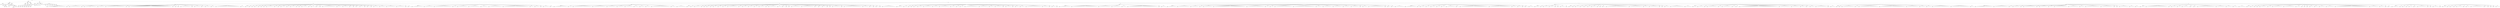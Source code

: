 graph Tree {
	"t0" [label = "TEI"];
	"t1" [label = "teiHeader"];
	"t2" [label = "fileDesc"];
	"t3" [label = "titleStmt"];
	"t4" [label = "title"];
	"t5" [label = "title"];
	"t6" [label = "title"];
	"t7" [label = "author"];
	"t8" [label = "idno"];
	"t9" [label = "idno"];
	"t10" [label = "persName"];
	"t11" [label = "forename"];
	"t12" [label = "surname"];
	"t13" [label = "publicationStmt"];
	"t14" [label = "publisher"];
	"t15" [label = "idno"];
	"t16" [label = "idno"];
	"t17" [label = "idno"];
	"t18" [label = "availability"];
	"t19" [label = "licence"];
	"t20" [label = "ab"];
	"t21" [label = "ref"];
	"t22" [label = "sourceDesc"];
	"t23" [label = "bibl"];
	"t24" [label = "name"];
	"t25" [label = "idno"];
	"t26" [label = "idno"];
	"t27" [label = "availability"];
	"t28" [label = "licence"];
	"t29" [label = "ab"];
	"t30" [label = "ref"];
	"t31" [label = "bibl"];
	"t32" [label = "date"];
	"t33" [label = "date"];
	"t34" [label = "idno"];
	"t35" [label = "profileDesc"];
	"t36" [label = "particDesc"];
	"t37" [label = "listPerson"];
	"t38" [label = "person"];
	"t39" [label = "persName"];
	"t40" [label = "person"];
	"t41" [label = "persName"];
	"t42" [label = "person"];
	"t43" [label = "persName"];
	"t44" [label = "person"];
	"t45" [label = "persName"];
	"t46" [label = "person"];
	"t47" [label = "persName"];
	"t48" [label = "person"];
	"t49" [label = "persName"];
	"t50" [label = "person"];
	"t51" [label = "persName"];
	"t52" [label = "textClass"];
	"t53" [label = "keywords"];
	"t54" [label = "term"];
	"t55" [label = "term"];
	"t56" [label = "classCode"];
	"t57" [label = "revisionDesc"];
	"t58" [label = "listChange"];
	"t59" [label = "change"];
	"t60" [label = "text"];
	"t61" [label = "front"];
	"t62" [label = "docTitle"];
	"t63" [label = "titlePart"];
	"t64" [label = "titlePart"];
	"t65" [label = "titlePart"];
	"t66" [label = "docDate"];
	"t67" [label = "div"];
	"t68" [label = "div"];
	"t69" [label = "head"];
	"t70" [label = "p"];
	"t71" [label = "p"];
	"t72" [label = "p"];
	"t73" [label = "div"];
	"t74" [label = "p"];
	"t75" [label = "div"];
	"t76" [label = "p"];
	"t77" [label = "performance"];
	"t78" [label = "ab"];
	"t79" [label = "div"];
	"t80" [label = "head"];
	"t81" [label = "p"];
	"t82" [label = "castList"];
	"t83" [label = "head"];
	"t84" [label = "castItem"];
	"t85" [label = "role"];
	"t86" [label = "castItem"];
	"t87" [label = "role"];
	"t88" [label = "castItem"];
	"t89" [label = "role"];
	"t90" [label = "castItem"];
	"t91" [label = "role"];
	"t92" [label = "castItem"];
	"t93" [label = "role"];
	"t94" [label = "castItem"];
	"t95" [label = "role"];
	"t96" [label = "castItem"];
	"t97" [label = "role"];
	"t98" [label = "body"];
	"t99" [label = "div"];
	"t100" [label = "head"];
	"t101" [label = "div"];
	"t102" [label = "head"];
	"t103" [label = "sp"];
	"t104" [label = "speaker"];
	"t105" [label = "l"];
	"t106" [label = "l"];
	"t107" [label = "l"];
	"t108" [label = "l"];
	"t109" [label = "l"];
	"t110" [label = "note"];
	"t111" [label = "note"];
	"t112" [label = "l"];
	"t113" [label = "l"];
	"t114" [label = "l"];
	"t115" [label = "l"];
	"t116" [label = "l"];
	"t117" [label = "l"];
	"t118" [label = "l"];
	"t119" [label = "l"];
	"t120" [label = "l"];
	"t121" [label = "l"];
	"t122" [label = "sp"];
	"t123" [label = "speaker"];
	"t124" [label = "l"];
	"t125" [label = "sp"];
	"t126" [label = "speaker"];
	"t127" [label = "l"];
	"t128" [label = "l"];
	"t129" [label = "l"];
	"t130" [label = "l"];
	"t131" [label = "l"];
	"t132" [label = "l"];
	"t133" [label = "l"];
	"t134" [label = "l"];
	"t135" [label = "l"];
	"t136" [label = "l"];
	"t137" [label = "sp"];
	"t138" [label = "speaker"];
	"t139" [label = "l"];
	"t140" [label = "sp"];
	"t141" [label = "speaker"];
	"t142" [label = "l"];
	"t143" [label = "l"];
	"t144" [label = "l"];
	"t145" [label = "l"];
	"t146" [label = "note"];
	"t147" [label = "l"];
	"t148" [label = "l"];
	"t149" [label = "l"];
	"t150" [label = "l"];
	"t151" [label = "l"];
	"t152" [label = "l"];
	"t153" [label = "sp"];
	"t154" [label = "speaker"];
	"t155" [label = "l"];
	"t156" [label = "l"];
	"t157" [label = "l"];
	"t158" [label = "l"];
	"t159" [label = "l"];
	"t160" [label = "l"];
	"t161" [label = "sp"];
	"t162" [label = "speaker"];
	"t163" [label = "l"];
	"t164" [label = "l"];
	"t165" [label = "l"];
	"t166" [label = "l"];
	"t167" [label = "l"];
	"t168" [label = "l"];
	"t169" [label = "l"];
	"t170" [label = "l"];
	"t171" [label = "l"];
	"t172" [label = "l"];
	"t173" [label = "l"];
	"t174" [label = "l"];
	"t175" [label = "l"];
	"t176" [label = "l"];
	"t177" [label = "l"];
	"t178" [label = "l"];
	"t179" [label = "l"];
	"t180" [label = "l"];
	"t181" [label = "sp"];
	"t182" [label = "speaker"];
	"t183" [label = "l"];
	"t184" [label = "sp"];
	"t185" [label = "speaker"];
	"t186" [label = "l"];
	"t187" [label = "l"];
	"t188" [label = "l"];
	"t189" [label = "l"];
	"t190" [label = "l"];
	"t191" [label = "l"];
	"t192" [label = "l"];
	"t193" [label = "l"];
	"t194" [label = "l"];
	"t195" [label = "l"];
	"t196" [label = "l"];
	"t197" [label = "l"];
	"t198" [label = "l"];
	"t199" [label = "l"];
	"t200" [label = "l"];
	"t201" [label = "l"];
	"t202" [label = "l"];
	"t203" [label = "l"];
	"t204" [label = "l"];
	"t205" [label = "l"];
	"t206" [label = "l"];
	"t207" [label = "l"];
	"t208" [label = "l"];
	"t209" [label = "l"];
	"t210" [label = "l"];
	"t211" [label = "l"];
	"t212" [label = "l"];
	"t213" [label = "l"];
	"t214" [label = "l"];
	"t215" [label = "l"];
	"t216" [label = "l"];
	"t217" [label = "l"];
	"t218" [label = "l"];
	"t219" [label = "l"];
	"t220" [label = "l"];
	"t221" [label = "l"];
	"t222" [label = "l"];
	"t223" [label = "l"];
	"t224" [label = "l"];
	"t225" [label = "l"];
	"t226" [label = "sp"];
	"t227" [label = "speaker"];
	"t228" [label = "l"];
	"t229" [label = "sp"];
	"t230" [label = "speaker"];
	"t231" [label = "l"];
	"t232" [label = "sp"];
	"t233" [label = "speaker"];
	"t234" [label = "l"];
	"t235" [label = "sp"];
	"t236" [label = "speaker"];
	"t237" [label = "l"];
	"t238" [label = "l"];
	"t239" [label = "l"];
	"t240" [label = "l"];
	"t241" [label = "l"];
	"t242" [label = "l"];
	"t243" [label = "l"];
	"t244" [label = "l"];
	"t245" [label = "l"];
	"t246" [label = "sp"];
	"t247" [label = "speaker"];
	"t248" [label = "l"];
	"t249" [label = "sp"];
	"t250" [label = "speaker"];
	"t251" [label = "l"];
	"t252" [label = "l"];
	"t253" [label = "l"];
	"t254" [label = "l"];
	"t255" [label = "l"];
	"t256" [label = "sp"];
	"t257" [label = "speaker"];
	"t258" [label = "l"];
	"t259" [label = "l"];
	"t260" [label = "sp"];
	"t261" [label = "speaker"];
	"t262" [label = "l"];
	"t263" [label = "l"];
	"t264" [label = "l"];
	"t265" [label = "l"];
	"t266" [label = "sp"];
	"t267" [label = "speaker"];
	"t268" [label = "l"];
	"t269" [label = "l"];
	"t270" [label = "l"];
	"t271" [label = "sp"];
	"t272" [label = "speaker"];
	"t273" [label = "l"];
	"t274" [label = "l"];
	"t275" [label = "l"];
	"t276" [label = "l"];
	"t277" [label = "l"];
	"t278" [label = "l"];
	"t279" [label = "l"];
	"t280" [label = "l"];
	"t281" [label = "l"];
	"t282" [label = "l"];
	"t283" [label = "l"];
	"t284" [label = "l"];
	"t285" [label = "l"];
	"t286" [label = "l"];
	"t287" [label = "l"];
	"t288" [label = "l"];
	"t289" [label = "l"];
	"t290" [label = "l"];
	"t291" [label = "l"];
	"t292" [label = "l"];
	"t293" [label = "l"];
	"t294" [label = "l"];
	"t295" [label = "sp"];
	"t296" [label = "speaker"];
	"t297" [label = "l"];
	"t298" [label = "l"];
	"t299" [label = "l"];
	"t300" [label = "div"];
	"t301" [label = "head"];
	"t302" [label = "sp"];
	"t303" [label = "speaker"];
	"t304" [label = "l"];
	"t305" [label = "l"];
	"t306" [label = "sp"];
	"t307" [label = "speaker"];
	"t308" [label = "l"];
	"t309" [label = "sp"];
	"t310" [label = "speaker"];
	"t311" [label = "l"];
	"t312" [label = "sp"];
	"t313" [label = "speaker"];
	"t314" [label = "l"];
	"t315" [label = "l"];
	"t316" [label = "sp"];
	"t317" [label = "speaker"];
	"t318" [label = "l"];
	"t319" [label = "sp"];
	"t320" [label = "speaker"];
	"t321" [label = "l"];
	"t322" [label = "sp"];
	"t323" [label = "speaker"];
	"t324" [label = "l"];
	"t325" [label = "sp"];
	"t326" [label = "speaker"];
	"t327" [label = "l"];
	"t328" [label = "l"];
	"t329" [label = "l"];
	"t330" [label = "l"];
	"t331" [label = "l"];
	"t332" [label = "l"];
	"t333" [label = "sp"];
	"t334" [label = "speaker"];
	"t335" [label = "l"];
	"t336" [label = "l"];
	"t337" [label = "sp"];
	"t338" [label = "speaker"];
	"t339" [label = "l"];
	"t340" [label = "sp"];
	"t341" [label = "speaker"];
	"t342" [label = "l"];
	"t343" [label = "l"];
	"t344" [label = "l"];
	"t345" [label = "l"];
	"t346" [label = "sp"];
	"t347" [label = "speaker"];
	"t348" [label = "l"];
	"t349" [label = "l"];
	"t350" [label = "sp"];
	"t351" [label = "speaker"];
	"t352" [label = "l"];
	"t353" [label = "l"];
	"t354" [label = "l"];
	"t355" [label = "l"];
	"t356" [label = "sp"];
	"t357" [label = "speaker"];
	"t358" [label = "l"];
	"t359" [label = "sp"];
	"t360" [label = "speaker"];
	"t361" [label = "l"];
	"t362" [label = "sp"];
	"t363" [label = "speaker"];
	"t364" [label = "l"];
	"t365" [label = "l"];
	"t366" [label = "l"];
	"t367" [label = "l"];
	"t368" [label = "l"];
	"t369" [label = "sp"];
	"t370" [label = "speaker"];
	"t371" [label = "l"];
	"t372" [label = "sp"];
	"t373" [label = "speaker"];
	"t374" [label = "l"];
	"t375" [label = "l"];
	"t376" [label = "l"];
	"t377" [label = "sp"];
	"t378" [label = "speaker"];
	"t379" [label = "l"];
	"t380" [label = "l"];
	"t381" [label = "sp"];
	"t382" [label = "speaker"];
	"t383" [label = "l"];
	"t384" [label = "sp"];
	"t385" [label = "speaker"];
	"t386" [label = "l"];
	"t387" [label = "l"];
	"t388" [label = "l"];
	"t389" [label = "l"];
	"t390" [label = "l"];
	"t391" [label = "l"];
	"t392" [label = "l"];
	"t393" [label = "l"];
	"t394" [label = "l"];
	"t395" [label = "l"];
	"t396" [label = "l"];
	"t397" [label = "l"];
	"t398" [label = "sp"];
	"t399" [label = "speaker"];
	"t400" [label = "l"];
	"t401" [label = "l"];
	"t402" [label = "l"];
	"t403" [label = "l"];
	"t404" [label = "sp"];
	"t405" [label = "speaker"];
	"t406" [label = "l"];
	"t407" [label = "l"];
	"t408" [label = "l"];
	"t409" [label = "l"];
	"t410" [label = "l"];
	"t411" [label = "sp"];
	"t412" [label = "speaker"];
	"t413" [label = "l"];
	"t414" [label = "l"];
	"t415" [label = "sp"];
	"t416" [label = "speaker"];
	"t417" [label = "l"];
	"t418" [label = "sp"];
	"t419" [label = "speaker"];
	"t420" [label = "l"];
	"t421" [label = "l"];
	"t422" [label = "sp"];
	"t423" [label = "speaker"];
	"t424" [label = "l"];
	"t425" [label = "l"];
	"t426" [label = "l"];
	"t427" [label = "sp"];
	"t428" [label = "speaker"];
	"t429" [label = "l"];
	"t430" [label = "sp"];
	"t431" [label = "speaker"];
	"t432" [label = "l"];
	"t433" [label = "l"];
	"t434" [label = "sp"];
	"t435" [label = "speaker"];
	"t436" [label = "l"];
	"t437" [label = "sp"];
	"t438" [label = "speaker"];
	"t439" [label = "l"];
	"t440" [label = "l"];
	"t441" [label = "l"];
	"t442" [label = "l"];
	"t443" [label = "sp"];
	"t444" [label = "speaker"];
	"t445" [label = "l"];
	"t446" [label = "l"];
	"t447" [label = "l"];
	"t448" [label = "l"];
	"t449" [label = "l"];
	"t450" [label = "sp"];
	"t451" [label = "speaker"];
	"t452" [label = "l"];
	"t453" [label = "l"];
	"t454" [label = "l"];
	"t455" [label = "l"];
	"t456" [label = "l"];
	"t457" [label = "l"];
	"t458" [label = "l"];
	"t459" [label = "l"];
	"t460" [label = "sp"];
	"t461" [label = "speaker"];
	"t462" [label = "l"];
	"t463" [label = "l"];
	"t464" [label = "l"];
	"t465" [label = "l"];
	"t466" [label = "l"];
	"t467" [label = "l"];
	"t468" [label = "l"];
	"t469" [label = "sp"];
	"t470" [label = "speaker"];
	"t471" [label = "l"];
	"t472" [label = "sp"];
	"t473" [label = "speaker"];
	"t474" [label = "l"];
	"t475" [label = "l"];
	"t476" [label = "div"];
	"t477" [label = "head"];
	"t478" [label = "sp"];
	"t479" [label = "speaker"];
	"t480" [label = "l"];
	"t481" [label = "l"];
	"t482" [label = "l"];
	"t483" [label = "l"];
	"t484" [label = "l"];
	"t485" [label = "l"];
	"t486" [label = "l"];
	"t487" [label = "l"];
	"t488" [label = "l"];
	"t489" [label = "l"];
	"t490" [label = "sp"];
	"t491" [label = "speaker"];
	"t492" [label = "l"];
	"t493" [label = "l"];
	"t494" [label = "l"];
	"t495" [label = "l"];
	"t496" [label = "l"];
	"t497" [label = "l"];
	"t498" [label = "l"];
	"t499" [label = "l"];
	"t500" [label = "sp"];
	"t501" [label = "speaker"];
	"t502" [label = "l"];
	"t503" [label = "l"];
	"t504" [label = "l"];
	"t505" [label = "l"];
	"t506" [label = "l"];
	"t507" [label = "l"];
	"t508" [label = "l"];
	"t509" [label = "l"];
	"t510" [label = "l"];
	"t511" [label = "l"];
	"t512" [label = "l"];
	"t513" [label = "l"];
	"t514" [label = "l"];
	"t515" [label = "l"];
	"t516" [label = "l"];
	"t517" [label = "l"];
	"t518" [label = "sp"];
	"t519" [label = "speaker"];
	"t520" [label = "l"];
	"t521" [label = "l"];
	"t522" [label = "l"];
	"t523" [label = "sp"];
	"t524" [label = "speaker"];
	"t525" [label = "l"];
	"t526" [label = "l"];
	"t527" [label = "l"];
	"t528" [label = "l"];
	"t529" [label = "l"];
	"t530" [label = "l"];
	"t531" [label = "l"];
	"t532" [label = "l"];
	"t533" [label = "l"];
	"t534" [label = "sp"];
	"t535" [label = "speaker"];
	"t536" [label = "l"];
	"t537" [label = "l"];
	"t538" [label = "l"];
	"t539" [label = "l"];
	"t540" [label = "l"];
	"t541" [label = "l"];
	"t542" [label = "l"];
	"t543" [label = "l"];
	"t544" [label = "l"];
	"t545" [label = "l"];
	"t546" [label = "sp"];
	"t547" [label = "speaker"];
	"t548" [label = "l"];
	"t549" [label = "l"];
	"t550" [label = "l"];
	"t551" [label = "l"];
	"t552" [label = "l"];
	"t553" [label = "l"];
	"t554" [label = "sp"];
	"t555" [label = "speaker"];
	"t556" [label = "l"];
	"t557" [label = "l"];
	"t558" [label = "l"];
	"t559" [label = "l"];
	"t560" [label = "l"];
	"t561" [label = "l"];
	"t562" [label = "l"];
	"t563" [label = "l"];
	"t564" [label = "l"];
	"t565" [label = "l"];
	"t566" [label = "l"];
	"t567" [label = "l"];
	"t568" [label = "sp"];
	"t569" [label = "speaker"];
	"t570" [label = "l"];
	"t571" [label = "l"];
	"t572" [label = "l"];
	"t573" [label = "l"];
	"t574" [label = "l"];
	"t575" [label = "l"];
	"t576" [label = "l"];
	"t577" [label = "l"];
	"t578" [label = "l"];
	"t579" [label = "l"];
	"t580" [label = "l"];
	"t581" [label = "l"];
	"t582" [label = "l"];
	"t583" [label = "l"];
	"t584" [label = "l"];
	"t585" [label = "l"];
	"t586" [label = "l"];
	"t587" [label = "l"];
	"t588" [label = "l"];
	"t589" [label = "l"];
	"t590" [label = "l"];
	"t591" [label = "l"];
	"t592" [label = "l"];
	"t593" [label = "l"];
	"t594" [label = "sp"];
	"t595" [label = "speaker"];
	"t596" [label = "l"];
	"t597" [label = "l"];
	"t598" [label = "l"];
	"t599" [label = "sp"];
	"t600" [label = "speaker"];
	"t601" [label = "l"];
	"t602" [label = "l"];
	"t603" [label = "l"];
	"t604" [label = "l"];
	"t605" [label = "sp"];
	"t606" [label = "speaker"];
	"t607" [label = "l"];
	"t608" [label = "sp"];
	"t609" [label = "speaker"];
	"t610" [label = "l"];
	"t611" [label = "l"];
	"t612" [label = "l"];
	"t613" [label = "l"];
	"t614" [label = "l"];
	"t615" [label = "sp"];
	"t616" [label = "speaker"];
	"t617" [label = "l"];
	"t618" [label = "l"];
	"t619" [label = "div"];
	"t620" [label = "head"];
	"t621" [label = "div"];
	"t622" [label = "head"];
	"t623" [label = "sp"];
	"t624" [label = "speaker"];
	"t625" [label = "l"];
	"t626" [label = "l"];
	"t627" [label = "l"];
	"t628" [label = "l"];
	"t629" [label = "l"];
	"t630" [label = "l"];
	"t631" [label = "l"];
	"t632" [label = "l"];
	"t633" [label = "l"];
	"t634" [label = "l"];
	"t635" [label = "l"];
	"t636" [label = "l"];
	"t637" [label = "sp"];
	"t638" [label = "speaker"];
	"t639" [label = "l"];
	"t640" [label = "l"];
	"t641" [label = "l"];
	"t642" [label = "sp"];
	"t643" [label = "speaker"];
	"t644" [label = "l"];
	"t645" [label = "l"];
	"t646" [label = "l"];
	"t647" [label = "l"];
	"t648" [label = "l"];
	"t649" [label = "l"];
	"t650" [label = "l"];
	"t651" [label = "l"];
	"t652" [label = "l"];
	"t653" [label = "l"];
	"t654" [label = "l"];
	"t655" [label = "l"];
	"t656" [label = "l"];
	"t657" [label = "l"];
	"t658" [label = "l"];
	"t659" [label = "l"];
	"t660" [label = "l"];
	"t661" [label = "sp"];
	"t662" [label = "speaker"];
	"t663" [label = "l"];
	"t664" [label = "l"];
	"t665" [label = "l"];
	"t666" [label = "l"];
	"t667" [label = "l"];
	"t668" [label = "l"];
	"t669" [label = "l"];
	"t670" [label = "l"];
	"t671" [label = "l"];
	"t672" [label = "l"];
	"t673" [label = "l"];
	"t674" [label = "l"];
	"t675" [label = "sp"];
	"t676" [label = "speaker"];
	"t677" [label = "l"];
	"t678" [label = "l"];
	"t679" [label = "l"];
	"t680" [label = "l"];
	"t681" [label = "l"];
	"t682" [label = "l"];
	"t683" [label = "l"];
	"t684" [label = "l"];
	"t685" [label = "sp"];
	"t686" [label = "speaker"];
	"t687" [label = "l"];
	"t688" [label = "l"];
	"t689" [label = "l"];
	"t690" [label = "l"];
	"t691" [label = "l"];
	"t692" [label = "l"];
	"t693" [label = "sp"];
	"t694" [label = "speaker"];
	"t695" [label = "l"];
	"t696" [label = "l"];
	"t697" [label = "l"];
	"t698" [label = "l"];
	"t699" [label = "l"];
	"t700" [label = "l"];
	"t701" [label = "l"];
	"t702" [label = "sp"];
	"t703" [label = "speaker"];
	"t704" [label = "l"];
	"t705" [label = "l"];
	"t706" [label = "l"];
	"t707" [label = "l"];
	"t708" [label = "sp"];
	"t709" [label = "speaker"];
	"t710" [label = "l"];
	"t711" [label = "l"];
	"t712" [label = "l"];
	"t713" [label = "l"];
	"t714" [label = "sp"];
	"t715" [label = "speaker"];
	"t716" [label = "l"];
	"t717" [label = "l"];
	"t718" [label = "l"];
	"t719" [label = "l"];
	"t720" [label = "sp"];
	"t721" [label = "speaker"];
	"t722" [label = "l"];
	"t723" [label = "l"];
	"t724" [label = "l"];
	"t725" [label = "l"];
	"t726" [label = "l"];
	"t727" [label = "l"];
	"t728" [label = "l"];
	"t729" [label = "l"];
	"t730" [label = "l"];
	"t731" [label = "l"];
	"t732" [label = "l"];
	"t733" [label = "l"];
	"t734" [label = "l"];
	"t735" [label = "l"];
	"t736" [label = "l"];
	"t737" [label = "l"];
	"t738" [label = "l"];
	"t739" [label = "sp"];
	"t740" [label = "speaker"];
	"t741" [label = "l"];
	"t742" [label = "l"];
	"t743" [label = "l"];
	"t744" [label = "l"];
	"t745" [label = "sp"];
	"t746" [label = "speaker"];
	"t747" [label = "l"];
	"t748" [label = "l"];
	"t749" [label = "l"];
	"t750" [label = "l"];
	"t751" [label = "l"];
	"t752" [label = "l"];
	"t753" [label = "l"];
	"t754" [label = "l"];
	"t755" [label = "div"];
	"t756" [label = "head"];
	"t757" [label = "sp"];
	"t758" [label = "speaker"];
	"t759" [label = "l"];
	"t760" [label = "l"];
	"t761" [label = "sp"];
	"t762" [label = "speaker"];
	"t763" [label = "l"];
	"t764" [label = "l"];
	"t765" [label = "sp"];
	"t766" [label = "speaker"];
	"t767" [label = "l"];
	"t768" [label = "l"];
	"t769" [label = "l"];
	"t770" [label = "l"];
	"t771" [label = "l"];
	"t772" [label = "sp"];
	"t773" [label = "speaker"];
	"t774" [label = "l"];
	"t775" [label = "sp"];
	"t776" [label = "speaker"];
	"t777" [label = "l"];
	"t778" [label = "sp"];
	"t779" [label = "speaker"];
	"t780" [label = "l"];
	"t781" [label = "l"];
	"t782" [label = "sp"];
	"t783" [label = "speaker"];
	"t784" [label = "l"];
	"t785" [label = "sp"];
	"t786" [label = "speaker"];
	"t787" [label = "l"];
	"t788" [label = "l"];
	"t789" [label = "l"];
	"t790" [label = "sp"];
	"t791" [label = "speaker"];
	"t792" [label = "l"];
	"t793" [label = "l"];
	"t794" [label = "l"];
	"t795" [label = "sp"];
	"t796" [label = "speaker"];
	"t797" [label = "l"];
	"t798" [label = "l"];
	"t799" [label = "l"];
	"t800" [label = "sp"];
	"t801" [label = "speaker"];
	"t802" [label = "l"];
	"t803" [label = "l"];
	"t804" [label = "l"];
	"t805" [label = "l"];
	"t806" [label = "l"];
	"t807" [label = "l"];
	"t808" [label = "l"];
	"t809" [label = "l"];
	"t810" [label = "l"];
	"t811" [label = "sp"];
	"t812" [label = "speaker"];
	"t813" [label = "l"];
	"t814" [label = "l"];
	"t815" [label = "sp"];
	"t816" [label = "speaker"];
	"t817" [label = "l"];
	"t818" [label = "l"];
	"t819" [label = "l"];
	"t820" [label = "l"];
	"t821" [label = "sp"];
	"t822" [label = "speaker"];
	"t823" [label = "l"];
	"t824" [label = "l"];
	"t825" [label = "l"];
	"t826" [label = "l"];
	"t827" [label = "sp"];
	"t828" [label = "speaker"];
	"t829" [label = "l"];
	"t830" [label = "l"];
	"t831" [label = "l"];
	"t832" [label = "sp"];
	"t833" [label = "speaker"];
	"t834" [label = "l"];
	"t835" [label = "l"];
	"t836" [label = "l"];
	"t837" [label = "l"];
	"t838" [label = "l"];
	"t839" [label = "sp"];
	"t840" [label = "speaker"];
	"t841" [label = "l"];
	"t842" [label = "sp"];
	"t843" [label = "speaker"];
	"t844" [label = "l"];
	"t845" [label = "l"];
	"t846" [label = "l"];
	"t847" [label = "l"];
	"t848" [label = "l"];
	"t849" [label = "l"];
	"t850" [label = "l"];
	"t851" [label = "sp"];
	"t852" [label = "speaker"];
	"t853" [label = "l"];
	"t854" [label = "l"];
	"t855" [label = "l"];
	"t856" [label = "sp"];
	"t857" [label = "speaker"];
	"t858" [label = "l"];
	"t859" [label = "l"];
	"t860" [label = "sp"];
	"t861" [label = "speaker"];
	"t862" [label = "l"];
	"t863" [label = "sp"];
	"t864" [label = "speaker"];
	"t865" [label = "l"];
	"t866" [label = "sp"];
	"t867" [label = "speaker"];
	"t868" [label = "l"];
	"t869" [label = "l"];
	"t870" [label = "l"];
	"t871" [label = "l"];
	"t872" [label = "l"];
	"t873" [label = "l"];
	"t874" [label = "l"];
	"t875" [label = "l"];
	"t876" [label = "sp"];
	"t877" [label = "speaker"];
	"t878" [label = "l"];
	"t879" [label = "l"];
	"t880" [label = "l"];
	"t881" [label = "l"];
	"t882" [label = "l"];
	"t883" [label = "l"];
	"t884" [label = "l"];
	"t885" [label = "l"];
	"t886" [label = "l"];
	"t887" [label = "l"];
	"t888" [label = "l"];
	"t889" [label = "sp"];
	"t890" [label = "speaker"];
	"t891" [label = "l"];
	"t892" [label = "l"];
	"t893" [label = "sp"];
	"t894" [label = "speaker"];
	"t895" [label = "l"];
	"t896" [label = "l"];
	"t897" [label = "sp"];
	"t898" [label = "speaker"];
	"t899" [label = "l"];
	"t900" [label = "l"];
	"t901" [label = "l"];
	"t902" [label = "sp"];
	"t903" [label = "speaker"];
	"t904" [label = "l"];
	"t905" [label = "sp"];
	"t906" [label = "speaker"];
	"t907" [label = "l"];
	"t908" [label = "sp"];
	"t909" [label = "speaker"];
	"t910" [label = "l"];
	"t911" [label = "l"];
	"t912" [label = "l"];
	"t913" [label = "l"];
	"t914" [label = "l"];
	"t915" [label = "l"];
	"t916" [label = "l"];
	"t917" [label = "sp"];
	"t918" [label = "speaker"];
	"t919" [label = "l"];
	"t920" [label = "sp"];
	"t921" [label = "speaker"];
	"t922" [label = "l"];
	"t923" [label = "l"];
	"t924" [label = "l"];
	"t925" [label = "l"];
	"t926" [label = "l"];
	"t927" [label = "l"];
	"t928" [label = "l"];
	"t929" [label = "l"];
	"t930" [label = "l"];
	"t931" [label = "l"];
	"t932" [label = "l"];
	"t933" [label = "l"];
	"t934" [label = "l"];
	"t935" [label = "l"];
	"t936" [label = "l"];
	"t937" [label = "l"];
	"t938" [label = "sp"];
	"t939" [label = "speaker"];
	"t940" [label = "l"];
	"t941" [label = "l"];
	"t942" [label = "l"];
	"t943" [label = "l"];
	"t944" [label = "l"];
	"t945" [label = "sp"];
	"t946" [label = "speaker"];
	"t947" [label = "l"];
	"t948" [label = "l"];
	"t949" [label = "sp"];
	"t950" [label = "speaker"];
	"t951" [label = "l"];
	"t952" [label = "sp"];
	"t953" [label = "speaker"];
	"t954" [label = "l"];
	"t955" [label = "l"];
	"t956" [label = "sp"];
	"t957" [label = "speaker"];
	"t958" [label = "l"];
	"t959" [label = "sp"];
	"t960" [label = "speaker"];
	"t961" [label = "l"];
	"t962" [label = "l"];
	"t963" [label = "l"];
	"t964" [label = "l"];
	"t965" [label = "l"];
	"t966" [label = "l"];
	"t967" [label = "l"];
	"t968" [label = "l"];
	"t969" [label = "l"];
	"t970" [label = "l"];
	"t971" [label = "l"];
	"t972" [label = "l"];
	"t973" [label = "div"];
	"t974" [label = "head"];
	"t975" [label = "sp"];
	"t976" [label = "speaker"];
	"t977" [label = "l"];
	"t978" [label = "l"];
	"t979" [label = "l"];
	"t980" [label = "l"];
	"t981" [label = "l"];
	"t982" [label = "sp"];
	"t983" [label = "speaker"];
	"t984" [label = "l"];
	"t985" [label = "l"];
	"t986" [label = "l"];
	"t987" [label = "sp"];
	"t988" [label = "speaker"];
	"t989" [label = "l"];
	"t990" [label = "sp"];
	"t991" [label = "speaker"];
	"t992" [label = "l"];
	"t993" [label = "sp"];
	"t994" [label = "speaker"];
	"t995" [label = "l"];
	"t996" [label = "l"];
	"t997" [label = "sp"];
	"t998" [label = "speaker"];
	"t999" [label = "l"];
	"t1000" [label = "l"];
	"t1001" [label = "l"];
	"t1002" [label = "l"];
	"t1003" [label = "sp"];
	"t1004" [label = "speaker"];
	"t1005" [label = "l"];
	"t1006" [label = "l"];
	"t1007" [label = "l"];
	"t1008" [label = "l"];
	"t1009" [label = "l"];
	"t1010" [label = "l"];
	"t1011" [label = "l"];
	"t1012" [label = "sp"];
	"t1013" [label = "speaker"];
	"t1014" [label = "l"];
	"t1015" [label = "l"];
	"t1016" [label = "l"];
	"t1017" [label = "l"];
	"t1018" [label = "l"];
	"t1019" [label = "sp"];
	"t1020" [label = "speaker"];
	"t1021" [label = "l"];
	"t1022" [label = "l"];
	"t1023" [label = "l"];
	"t1024" [label = "l"];
	"t1025" [label = "l"];
	"t1026" [label = "l"];
	"t1027" [label = "l"];
	"t1028" [label = "l"];
	"t1029" [label = "l"];
	"t1030" [label = "sp"];
	"t1031" [label = "speaker"];
	"t1032" [label = "l"];
	"t1033" [label = "l"];
	"t1034" [label = "l"];
	"t1035" [label = "l"];
	"t1036" [label = "sp"];
	"t1037" [label = "speaker"];
	"t1038" [label = "l"];
	"t1039" [label = "l"];
	"t1040" [label = "sp"];
	"t1041" [label = "speaker"];
	"t1042" [label = "l"];
	"t1043" [label = "l"];
	"t1044" [label = "l"];
	"t1045" [label = "sp"];
	"t1046" [label = "speaker"];
	"t1047" [label = "l"];
	"t1048" [label = "l"];
	"t1049" [label = "l"];
	"t1050" [label = "l"];
	"t1051" [label = "l"];
	"t1052" [label = "l"];
	"t1053" [label = "l"];
	"t1054" [label = "l"];
	"t1055" [label = "l"];
	"t1056" [label = "l"];
	"t1057" [label = "l"];
	"t1058" [label = "l"];
	"t1059" [label = "sp"];
	"t1060" [label = "speaker"];
	"t1061" [label = "l"];
	"t1062" [label = "l"];
	"t1063" [label = "l"];
	"t1064" [label = "l"];
	"t1065" [label = "l"];
	"t1066" [label = "l"];
	"t1067" [label = "l"];
	"t1068" [label = "l"];
	"t1069" [label = "sp"];
	"t1070" [label = "speaker"];
	"t1071" [label = "l"];
	"t1072" [label = "l"];
	"t1073" [label = "l"];
	"t1074" [label = "l"];
	"t1075" [label = "sp"];
	"t1076" [label = "speaker"];
	"t1077" [label = "l"];
	"t1078" [label = "l"];
	"t1079" [label = "l"];
	"t1080" [label = "l"];
	"t1081" [label = "l"];
	"t1082" [label = "l"];
	"t1083" [label = "sp"];
	"t1084" [label = "speaker"];
	"t1085" [label = "l"];
	"t1086" [label = "sp"];
	"t1087" [label = "speaker"];
	"t1088" [label = "l"];
	"t1089" [label = "l"];
	"t1090" [label = "l"];
	"t1091" [label = "l"];
	"t1092" [label = "l"];
	"t1093" [label = "sp"];
	"t1094" [label = "speaker"];
	"t1095" [label = "l"];
	"t1096" [label = "sp"];
	"t1097" [label = "speaker"];
	"t1098" [label = "l"];
	"t1099" [label = "l"];
	"t1100" [label = "l"];
	"t1101" [label = "sp"];
	"t1102" [label = "speaker"];
	"t1103" [label = "l"];
	"t1104" [label = "l"];
	"t1105" [label = "l"];
	"t1106" [label = "l"];
	"t1107" [label = "sp"];
	"t1108" [label = "speaker"];
	"t1109" [label = "l"];
	"t1110" [label = "l"];
	"t1111" [label = "l"];
	"t1112" [label = "l"];
	"t1113" [label = "l"];
	"t1114" [label = "l"];
	"t1115" [label = "l"];
	"t1116" [label = "l"];
	"t1117" [label = "l"];
	"t1118" [label = "l"];
	"t1119" [label = "l"];
	"t1120" [label = "l"];
	"t1121" [label = "l"];
	"t1122" [label = "l"];
	"t1123" [label = "sp"];
	"t1124" [label = "speaker"];
	"t1125" [label = "l"];
	"t1126" [label = "l"];
	"t1127" [label = "l"];
	"t1128" [label = "l"];
	"t1129" [label = "l"];
	"t1130" [label = "sp"];
	"t1131" [label = "speaker"];
	"t1132" [label = "l"];
	"t1133" [label = "sp"];
	"t1134" [label = "speaker"];
	"t1135" [label = "l"];
	"t1136" [label = "l"];
	"t1137" [label = "l"];
	"t1138" [label = "sp"];
	"t1139" [label = "speaker"];
	"t1140" [label = "l"];
	"t1141" [label = "div"];
	"t1142" [label = "head"];
	"t1143" [label = "div"];
	"t1144" [label = "head"];
	"t1145" [label = "sp"];
	"t1146" [label = "speaker"];
	"t1147" [label = "l"];
	"t1148" [label = "l"];
	"t1149" [label = "l"];
	"t1150" [label = "l"];
	"t1151" [label = "l"];
	"t1152" [label = "l"];
	"t1153" [label = "l"];
	"t1154" [label = "l"];
	"t1155" [label = "l"];
	"t1156" [label = "l"];
	"t1157" [label = "sp"];
	"t1158" [label = "speaker"];
	"t1159" [label = "l"];
	"t1160" [label = "l"];
	"t1161" [label = "l"];
	"t1162" [label = "l"];
	"t1163" [label = "l"];
	"t1164" [label = "l"];
	"t1165" [label = "l"];
	"t1166" [label = "l"];
	"t1167" [label = "l"];
	"t1168" [label = "l"];
	"t1169" [label = "l"];
	"t1170" [label = "l"];
	"t1171" [label = "l"];
	"t1172" [label = "l"];
	"t1173" [label = "l"];
	"t1174" [label = "l"];
	"t1175" [label = "l"];
	"t1176" [label = "l"];
	"t1177" [label = "l"];
	"t1178" [label = "l"];
	"t1179" [label = "l"];
	"t1180" [label = "l"];
	"t1181" [label = "l"];
	"t1182" [label = "l"];
	"t1183" [label = "sp"];
	"t1184" [label = "speaker"];
	"t1185" [label = "l"];
	"t1186" [label = "l"];
	"t1187" [label = "l"];
	"t1188" [label = "l"];
	"t1189" [label = "l"];
	"t1190" [label = "l"];
	"t1191" [label = "l"];
	"t1192" [label = "l"];
	"t1193" [label = "l"];
	"t1194" [label = "l"];
	"t1195" [label = "l"];
	"t1196" [label = "sp"];
	"t1197" [label = "speaker"];
	"t1198" [label = "l"];
	"t1199" [label = "l"];
	"t1200" [label = "l"];
	"t1201" [label = "l"];
	"t1202" [label = "l"];
	"t1203" [label = "l"];
	"t1204" [label = "l"];
	"t1205" [label = "l"];
	"t1206" [label = "sp"];
	"t1207" [label = "speaker"];
	"t1208" [label = "l"];
	"t1209" [label = "l"];
	"t1210" [label = "l"];
	"t1211" [label = "l"];
	"t1212" [label = "sp"];
	"t1213" [label = "speaker"];
	"t1214" [label = "l"];
	"t1215" [label = "l"];
	"t1216" [label = "l"];
	"t1217" [label = "l"];
	"t1218" [label = "l"];
	"t1219" [label = "l"];
	"t1220" [label = "l"];
	"t1221" [label = "l"];
	"t1222" [label = "l"];
	"t1223" [label = "l"];
	"t1224" [label = "l"];
	"t1225" [label = "l"];
	"t1226" [label = "l"];
	"t1227" [label = "l"];
	"t1228" [label = "l"];
	"t1229" [label = "l"];
	"t1230" [label = "l"];
	"t1231" [label = "l"];
	"t1232" [label = "l"];
	"t1233" [label = "l"];
	"t1234" [label = "l"];
	"t1235" [label = "l"];
	"t1236" [label = "l"];
	"t1237" [label = "l"];
	"t1238" [label = "l"];
	"t1239" [label = "l"];
	"t1240" [label = "l"];
	"t1241" [label = "l"];
	"t1242" [label = "sp"];
	"t1243" [label = "speaker"];
	"t1244" [label = "l"];
	"t1245" [label = "sp"];
	"t1246" [label = "speaker"];
	"t1247" [label = "l"];
	"t1248" [label = "l"];
	"t1249" [label = "l"];
	"t1250" [label = "l"];
	"t1251" [label = "div"];
	"t1252" [label = "head"];
	"t1253" [label = "sp"];
	"t1254" [label = "speaker"];
	"t1255" [label = "l"];
	"t1256" [label = "l"];
	"t1257" [label = "l"];
	"t1258" [label = "l"];
	"t1259" [label = "l"];
	"t1260" [label = "l"];
	"t1261" [label = "l"];
	"t1262" [label = "l"];
	"t1263" [label = "sp"];
	"t1264" [label = "speaker"];
	"t1265" [label = "l"];
	"t1266" [label = "l"];
	"t1267" [label = "l"];
	"t1268" [label = "l"];
	"t1269" [label = "l"];
	"t1270" [label = "l"];
	"t1271" [label = "l"];
	"t1272" [label = "l"];
	"t1273" [label = "l"];
	"t1274" [label = "l"];
	"t1275" [label = "l"];
	"t1276" [label = "sp"];
	"t1277" [label = "speaker"];
	"t1278" [label = "l"];
	"t1279" [label = "l"];
	"t1280" [label = "l"];
	"t1281" [label = "l"];
	"t1282" [label = "l"];
	"t1283" [label = "l"];
	"t1284" [label = "l"];
	"t1285" [label = "sp"];
	"t1286" [label = "speaker"];
	"t1287" [label = "l"];
	"t1288" [label = "l"];
	"t1289" [label = "sp"];
	"t1290" [label = "speaker"];
	"t1291" [label = "l"];
	"t1292" [label = "l"];
	"t1293" [label = "l"];
	"t1294" [label = "l"];
	"t1295" [label = "l"];
	"t1296" [label = "l"];
	"t1297" [label = "l"];
	"t1298" [label = "l"];
	"t1299" [label = "sp"];
	"t1300" [label = "speaker"];
	"t1301" [label = "l"];
	"t1302" [label = "l"];
	"t1303" [label = "l"];
	"t1304" [label = "l"];
	"t1305" [label = "l"];
	"t1306" [label = "l"];
	"t1307" [label = "l"];
	"t1308" [label = "l"];
	"t1309" [label = "l"];
	"t1310" [label = "l"];
	"t1311" [label = "l"];
	"t1312" [label = "l"];
	"t1313" [label = "l"];
	"t1314" [label = "l"];
	"t1315" [label = "l"];
	"t1316" [label = "l"];
	"t1317" [label = "l"];
	"t1318" [label = "l"];
	"t1319" [label = "l"];
	"t1320" [label = "l"];
	"t1321" [label = "l"];
	"t1322" [label = "l"];
	"t1323" [label = "l"];
	"t1324" [label = "l"];
	"t1325" [label = "l"];
	"t1326" [label = "l"];
	"t1327" [label = "l"];
	"t1328" [label = "l"];
	"t1329" [label = "l"];
	"t1330" [label = "l"];
	"t1331" [label = "sp"];
	"t1332" [label = "speaker"];
	"t1333" [label = "l"];
	"t1334" [label = "l"];
	"t1335" [label = "l"];
	"t1336" [label = "l"];
	"t1337" [label = "l"];
	"t1338" [label = "l"];
	"t1339" [label = "l"];
	"t1340" [label = "l"];
	"t1341" [label = "l"];
	"t1342" [label = "l"];
	"t1343" [label = "l"];
	"t1344" [label = "l"];
	"t1345" [label = "l"];
	"t1346" [label = "l"];
	"t1347" [label = "l"];
	"t1348" [label = "l"];
	"t1349" [label = "sp"];
	"t1350" [label = "speaker"];
	"t1351" [label = "l"];
	"t1352" [label = "l"];
	"t1353" [label = "l"];
	"t1354" [label = "sp"];
	"t1355" [label = "speaker"];
	"t1356" [label = "l"];
	"t1357" [label = "l"];
	"t1358" [label = "l"];
	"t1359" [label = "sp"];
	"t1360" [label = "speaker"];
	"t1361" [label = "l"];
	"t1362" [label = "l"];
	"t1363" [label = "l"];
	"t1364" [label = "l"];
	"t1365" [label = "l"];
	"t1366" [label = "l"];
	"t1367" [label = "l"];
	"t1368" [label = "l"];
	"t1369" [label = "l"];
	"t1370" [label = "l"];
	"t1371" [label = "l"];
	"t1372" [label = "l"];
	"t1373" [label = "l"];
	"t1374" [label = "l"];
	"t1375" [label = "l"];
	"t1376" [label = "l"];
	"t1377" [label = "sp"];
	"t1378" [label = "speaker"];
	"t1379" [label = "l"];
	"t1380" [label = "l"];
	"t1381" [label = "l"];
	"t1382" [label = "l"];
	"t1383" [label = "l"];
	"t1384" [label = "l"];
	"t1385" [label = "l"];
	"t1386" [label = "l"];
	"t1387" [label = "l"];
	"t1388" [label = "l"];
	"t1389" [label = "l"];
	"t1390" [label = "l"];
	"t1391" [label = "l"];
	"t1392" [label = "l"];
	"t1393" [label = "l"];
	"t1394" [label = "l"];
	"t1395" [label = "l"];
	"t1396" [label = "l"];
	"t1397" [label = "l"];
	"t1398" [label = "l"];
	"t1399" [label = "sp"];
	"t1400" [label = "speaker"];
	"t1401" [label = "l"];
	"t1402" [label = "l"];
	"t1403" [label = "l"];
	"t1404" [label = "l"];
	"t1405" [label = "l"];
	"t1406" [label = "sp"];
	"t1407" [label = "speaker"];
	"t1408" [label = "l"];
	"t1409" [label = "l"];
	"t1410" [label = "l"];
	"t1411" [label = "l"];
	"t1412" [label = "l"];
	"t1413" [label = "l"];
	"t1414" [label = "l"];
	"t1415" [label = "l"];
	"t1416" [label = "sp"];
	"t1417" [label = "speaker"];
	"t1418" [label = "l"];
	"t1419" [label = "l"];
	"t1420" [label = "l"];
	"t1421" [label = "l"];
	"t1422" [label = "l"];
	"t1423" [label = "l"];
	"t1424" [label = "l"];
	"t1425" [label = "l"];
	"t1426" [label = "sp"];
	"t1427" [label = "speaker"];
	"t1428" [label = "l"];
	"t1429" [label = "l"];
	"t1430" [label = "l"];
	"t1431" [label = "l"];
	"t1432" [label = "l"];
	"t1433" [label = "l"];
	"t1434" [label = "sp"];
	"t1435" [label = "speaker"];
	"t1436" [label = "l"];
	"t1437" [label = "l"];
	"t1438" [label = "l"];
	"t1439" [label = "l"];
	"t1440" [label = "l"];
	"t1441" [label = "l"];
	"t1442" [label = "l"];
	"t1443" [label = "sp"];
	"t1444" [label = "speaker"];
	"t1445" [label = "l"];
	"t1446" [label = "sp"];
	"t1447" [label = "speaker"];
	"t1448" [label = "l"];
	"t1449" [label = "l"];
	"t1450" [label = "l"];
	"t1451" [label = "l"];
	"t1452" [label = "sp"];
	"t1453" [label = "speaker"];
	"t1454" [label = "l"];
	"t1455" [label = "l"];
	"t1456" [label = "l"];
	"t1457" [label = "l"];
	"t1458" [label = "l"];
	"t1459" [label = "l"];
	"t1460" [label = "l"];
	"t1461" [label = "l"];
	"t1462" [label = "l"];
	"t1463" [label = "l"];
	"t1464" [label = "l"];
	"t1465" [label = "l"];
	"t1466" [label = "l"];
	"t1467" [label = "l"];
	"t1468" [label = "sp"];
	"t1469" [label = "speaker"];
	"t1470" [label = "l"];
	"t1471" [label = "sp"];
	"t1472" [label = "speaker"];
	"t1473" [label = "l"];
	"t1474" [label = "l"];
	"t1475" [label = "sp"];
	"t1476" [label = "speaker"];
	"t1477" [label = "l"];
	"t1478" [label = "l"];
	"t1479" [label = "sp"];
	"t1480" [label = "speaker"];
	"t1481" [label = "l"];
	"t1482" [label = "l"];
	"t1483" [label = "l"];
	"t1484" [label = "l"];
	"t1485" [label = "l"];
	"t1486" [label = "l"];
	"t1487" [label = "l"];
	"t1488" [label = "l"];
	"t1489" [label = "div"];
	"t1490" [label = "head"];
	"t1491" [label = "sp"];
	"t1492" [label = "speaker"];
	"t1493" [label = "l"];
	"t1494" [label = "l"];
	"t1495" [label = "l"];
	"t1496" [label = "l"];
	"t1497" [label = "l"];
	"t1498" [label = "l"];
	"t1499" [label = "l"];
	"t1500" [label = "l"];
	"t1501" [label = "l"];
	"t1502" [label = "l"];
	"t1503" [label = "sp"];
	"t1504" [label = "speaker"];
	"t1505" [label = "l"];
	"t1506" [label = "sp"];
	"t1507" [label = "speaker"];
	"t1508" [label = "l"];
	"t1509" [label = "l"];
	"t1510" [label = "l"];
	"t1511" [label = "l"];
	"t1512" [label = "sp"];
	"t1513" [label = "speaker"];
	"t1514" [label = "l"];
	"t1515" [label = "l"];
	"t1516" [label = "l"];
	"t1517" [label = "sp"];
	"t1518" [label = "speaker"];
	"t1519" [label = "l"];
	"t1520" [label = "l"];
	"t1521" [label = "l"];
	"t1522" [label = "l"];
	"t1523" [label = "sp"];
	"t1524" [label = "speaker"];
	"t1525" [label = "l"];
	"t1526" [label = "l"];
	"t1527" [label = "l"];
	"t1528" [label = "sp"];
	"t1529" [label = "speaker"];
	"t1530" [label = "l"];
	"t1531" [label = "l"];
	"t1532" [label = "l"];
	"t1533" [label = "sp"];
	"t1534" [label = "speaker"];
	"t1535" [label = "l"];
	"t1536" [label = "l"];
	"t1537" [label = "l"];
	"t1538" [label = "l"];
	"t1539" [label = "l"];
	"t1540" [label = "l"];
	"t1541" [label = "l"];
	"t1542" [label = "l"];
	"t1543" [label = "sp"];
	"t1544" [label = "speaker"];
	"t1545" [label = "l"];
	"t1546" [label = "l"];
	"t1547" [label = "sp"];
	"t1548" [label = "speaker"];
	"t1549" [label = "l"];
	"t1550" [label = "l"];
	"t1551" [label = "l"];
	"t1552" [label = "l"];
	"t1553" [label = "l"];
	"t1554" [label = "l"];
	"t1555" [label = "l"];
	"t1556" [label = "l"];
	"t1557" [label = "l"];
	"t1558" [label = "l"];
	"t1559" [label = "l"];
	"t1560" [label = "l"];
	"t1561" [label = "l"];
	"t1562" [label = "l"];
	"t1563" [label = "l"];
	"t1564" [label = "l"];
	"t1565" [label = "l"];
	"t1566" [label = "l"];
	"t1567" [label = "l"];
	"t1568" [label = "l"];
	"t1569" [label = "l"];
	"t1570" [label = "l"];
	"t1571" [label = "l"];
	"t1572" [label = "l"];
	"t1573" [label = "l"];
	"t1574" [label = "l"];
	"t1575" [label = "sp"];
	"t1576" [label = "speaker"];
	"t1577" [label = "l"];
	"t1578" [label = "l"];
	"t1579" [label = "l"];
	"t1580" [label = "l"];
	"t1581" [label = "l"];
	"t1582" [label = "l"];
	"t1583" [label = "l"];
	"t1584" [label = "l"];
	"t1585" [label = "l"];
	"t1586" [label = "l"];
	"t1587" [label = "l"];
	"t1588" [label = "l"];
	"t1589" [label = "l"];
	"t1590" [label = "l"];
	"t1591" [label = "l"];
	"t1592" [label = "l"];
	"t1593" [label = "l"];
	"t1594" [label = "l"];
	"t1595" [label = "l"];
	"t1596" [label = "l"];
	"t1597" [label = "sp"];
	"t1598" [label = "speaker"];
	"t1599" [label = "l"];
	"t1600" [label = "l"];
	"t1601" [label = "l"];
	"t1602" [label = "l"];
	"t1603" [label = "sp"];
	"t1604" [label = "speaker"];
	"t1605" [label = "l"];
	"t1606" [label = "l"];
	"t1607" [label = "l"];
	"t1608" [label = "sp"];
	"t1609" [label = "speaker"];
	"t1610" [label = "l"];
	"t1611" [label = "sp"];
	"t1612" [label = "speaker"];
	"t1613" [label = "l"];
	"t1614" [label = "l"];
	"t1615" [label = "sp"];
	"t1616" [label = "speaker"];
	"t1617" [label = "l"];
	"t1618" [label = "l"];
	"t1619" [label = "l"];
	"t1620" [label = "l"];
	"t1621" [label = "div"];
	"t1622" [label = "head"];
	"t1623" [label = "div"];
	"t1624" [label = "head"];
	"t1625" [label = "sp"];
	"t1626" [label = "speaker"];
	"t1627" [label = "l"];
	"t1628" [label = "l"];
	"t1629" [label = "l"];
	"t1630" [label = "l"];
	"t1631" [label = "sp"];
	"t1632" [label = "speaker"];
	"t1633" [label = "l"];
	"t1634" [label = "sp"];
	"t1635" [label = "speaker"];
	"t1636" [label = "l"];
	"t1637" [label = "l"];
	"t1638" [label = "l"];
	"t1639" [label = "l"];
	"t1640" [label = "sp"];
	"t1641" [label = "speaker"];
	"t1642" [label = "l"];
	"t1643" [label = "l"];
	"t1644" [label = "l"];
	"t1645" [label = "l"];
	"t1646" [label = "sp"];
	"t1647" [label = "speaker"];
	"t1648" [label = "l"];
	"t1649" [label = "sp"];
	"t1650" [label = "speaker"];
	"t1651" [label = "l"];
	"t1652" [label = "sp"];
	"t1653" [label = "speaker"];
	"t1654" [label = "l"];
	"t1655" [label = "l"];
	"t1656" [label = "l"];
	"t1657" [label = "l"];
	"t1658" [label = "sp"];
	"t1659" [label = "speaker"];
	"t1660" [label = "l"];
	"t1661" [label = "div"];
	"t1662" [label = "head"];
	"t1663" [label = "sp"];
	"t1664" [label = "speaker"];
	"t1665" [label = "l"];
	"t1666" [label = "l"];
	"t1667" [label = "sp"];
	"t1668" [label = "speaker"];
	"t1669" [label = "l"];
	"t1670" [label = "sp"];
	"t1671" [label = "speaker"];
	"t1672" [label = "l"];
	"t1673" [label = "l"];
	"t1674" [label = "l"];
	"t1675" [label = "sp"];
	"t1676" [label = "speaker"];
	"t1677" [label = "l"];
	"t1678" [label = "l"];
	"t1679" [label = "sp"];
	"t1680" [label = "speaker"];
	"t1681" [label = "l"];
	"t1682" [label = "l"];
	"t1683" [label = "sp"];
	"t1684" [label = "speaker"];
	"t1685" [label = "l"];
	"t1686" [label = "l"];
	"t1687" [label = "sp"];
	"t1688" [label = "speaker"];
	"t1689" [label = "l"];
	"t1690" [label = "l"];
	"t1691" [label = "l"];
	"t1692" [label = "l"];
	"t1693" [label = "sp"];
	"t1694" [label = "speaker"];
	"t1695" [label = "l"];
	"t1696" [label = "sp"];
	"t1697" [label = "speaker"];
	"t1698" [label = "l"];
	"t1699" [label = "sp"];
	"t1700" [label = "speaker"];
	"t1701" [label = "l"];
	"t1702" [label = "l"];
	"t1703" [label = "sp"];
	"t1704" [label = "speaker"];
	"t1705" [label = "l"];
	"t1706" [label = "l"];
	"t1707" [label = "l"];
	"t1708" [label = "l"];
	"t1709" [label = "l"];
	"t1710" [label = "l"];
	"t1711" [label = "l"];
	"t1712" [label = "l"];
	"t1713" [label = "l"];
	"t1714" [label = "l"];
	"t1715" [label = "l"];
	"t1716" [label = "l"];
	"t1717" [label = "l"];
	"t1718" [label = "l"];
	"t1719" [label = "l"];
	"t1720" [label = "l"];
	"t1721" [label = "l"];
	"t1722" [label = "l"];
	"t1723" [label = "l"];
	"t1724" [label = "l"];
	"t1725" [label = "sp"];
	"t1726" [label = "speaker"];
	"t1727" [label = "l"];
	"t1728" [label = "l"];
	"t1729" [label = "l"];
	"t1730" [label = "l"];
	"t1731" [label = "l"];
	"t1732" [label = "l"];
	"t1733" [label = "l"];
	"t1734" [label = "l"];
	"t1735" [label = "l"];
	"t1736" [label = "l"];
	"t1737" [label = "l"];
	"t1738" [label = "l"];
	"t1739" [label = "sp"];
	"t1740" [label = "speaker"];
	"t1741" [label = "l"];
	"t1742" [label = "l"];
	"t1743" [label = "l"];
	"t1744" [label = "l"];
	"t1745" [label = "sp"];
	"t1746" [label = "speaker"];
	"t1747" [label = "l"];
	"t1748" [label = "l"];
	"t1749" [label = "l"];
	"t1750" [label = "l"];
	"t1751" [label = "l"];
	"t1752" [label = "l"];
	"t1753" [label = "l"];
	"t1754" [label = "l"];
	"t1755" [label = "sp"];
	"t1756" [label = "speaker"];
	"t1757" [label = "l"];
	"t1758" [label = "sp"];
	"t1759" [label = "speaker"];
	"t1760" [label = "l"];
	"t1761" [label = "sp"];
	"t1762" [label = "speaker"];
	"t1763" [label = "l"];
	"t1764" [label = "l"];
	"t1765" [label = "l"];
	"t1766" [label = "l"];
	"t1767" [label = "sp"];
	"t1768" [label = "speaker"];
	"t1769" [label = "l"];
	"t1770" [label = "l"];
	"t1771" [label = "l"];
	"t1772" [label = "l"];
	"t1773" [label = "l"];
	"t1774" [label = "l"];
	"t1775" [label = "l"];
	"t1776" [label = "l"];
	"t1777" [label = "l"];
	"t1778" [label = "l"];
	"t1779" [label = "l"];
	"t1780" [label = "l"];
	"t1781" [label = "sp"];
	"t1782" [label = "speaker"];
	"t1783" [label = "l"];
	"t1784" [label = "l"];
	"t1785" [label = "l"];
	"t1786" [label = "l"];
	"t1787" [label = "l"];
	"t1788" [label = "l"];
	"t1789" [label = "div"];
	"t1790" [label = "head"];
	"t1791" [label = "sp"];
	"t1792" [label = "speaker"];
	"t1793" [label = "l"];
	"t1794" [label = "l"];
	"t1795" [label = "l"];
	"t1796" [label = "sp"];
	"t1797" [label = "speaker"];
	"t1798" [label = "l"];
	"t1799" [label = "l"];
	"t1800" [label = "l"];
	"t1801" [label = "l"];
	"t1802" [label = "l"];
	"t1803" [label = "sp"];
	"t1804" [label = "speaker"];
	"t1805" [label = "l"];
	"t1806" [label = "sp"];
	"t1807" [label = "speaker"];
	"t1808" [label = "l"];
	"t1809" [label = "l"];
	"t1810" [label = "l"];
	"t1811" [label = "l"];
	"t1812" [label = "l"];
	"t1813" [label = "l"];
	"t1814" [label = "l"];
	"t1815" [label = "l"];
	"t1816" [label = "l"];
	"t1817" [label = "sp"];
	"t1818" [label = "speaker"];
	"t1819" [label = "l"];
	"t1820" [label = "l"];
	"t1821" [label = "sp"];
	"t1822" [label = "speaker"];
	"t1823" [label = "l"];
	"t1824" [label = "l"];
	"t1825" [label = "l"];
	"t1826" [label = "l"];
	"t1827" [label = "l"];
	"t1828" [label = "l"];
	"t1829" [label = "l"];
	"t1830" [label = "l"];
	"t1831" [label = "sp"];
	"t1832" [label = "speaker"];
	"t1833" [label = "l"];
	"t1834" [label = "l"];
	"t1835" [label = "sp"];
	"t1836" [label = "speaker"];
	"t1837" [label = "l"];
	"t1838" [label = "l"];
	"t1839" [label = "sp"];
	"t1840" [label = "speaker"];
	"t1841" [label = "l"];
	"t1842" [label = "l"];
	"t1843" [label = "l"];
	"t1844" [label = "l"];
	"t1845" [label = "l"];
	"t1846" [label = "l"];
	"t1847" [label = "l"];
	"t1848" [label = "l"];
	"t1849" [label = "l"];
	"t1850" [label = "l"];
	"t1851" [label = "l"];
	"t1852" [label = "l"];
	"t1853" [label = "l"];
	"t1854" [label = "l"];
	"t1855" [label = "l"];
	"t1856" [label = "l"];
	"t1857" [label = "l"];
	"t1858" [label = "l"];
	"t1859" [label = "l"];
	"t1860" [label = "l"];
	"t1861" [label = "l"];
	"t1862" [label = "l"];
	"t1863" [label = "l"];
	"t1864" [label = "l"];
	"t1865" [label = "l"];
	"t1866" [label = "l"];
	"t1867" [label = "l"];
	"t1868" [label = "l"];
	"t1869" [label = "l"];
	"t1870" [label = "l"];
	"t1871" [label = "l"];
	"t1872" [label = "l"];
	"t1873" [label = "l"];
	"t1874" [label = "l"];
	"t1875" [label = "l"];
	"t1876" [label = "l"];
	"t1877" [label = "sp"];
	"t1878" [label = "speaker"];
	"t1879" [label = "l"];
	"t1880" [label = "l"];
	"t1881" [label = "l"];
	"t1882" [label = "l"];
	"t1883" [label = "l"];
	"t1884" [label = "l"];
	"t1885" [label = "l"];
	"t1886" [label = "l"];
	"t1887" [label = "l"];
	"t1888" [label = "l"];
	"t1889" [label = "sp"];
	"t1890" [label = "speaker"];
	"t1891" [label = "l"];
	"t1892" [label = "l"];
	"t1893" [label = "l"];
	"t1894" [label = "l"];
	"t1895" [label = "l"];
	"t1896" [label = "l"];
	"t1897" [label = "l"];
	"t1898" [label = "sp"];
	"t1899" [label = "speaker"];
	"t1900" [label = "l"];
	"t1901" [label = "l"];
	"t1902" [label = "l"];
	"t1903" [label = "l"];
	"t1904" [label = "sp"];
	"t1905" [label = "speaker"];
	"t1906" [label = "l"];
	"t1907" [label = "l"];
	"t1908" [label = "sp"];
	"t1909" [label = "speaker"];
	"t1910" [label = "l"];
	"t1911" [label = "l"];
	"t1912" [label = "l"];
	"t1913" [label = "l"];
	"t1914" [label = "sp"];
	"t1915" [label = "speaker"];
	"t1916" [label = "l"];
	"t1917" [label = "l"];
	"t1918" [label = "l"];
	"t1919" [label = "l"];
	"t1920" [label = "l"];
	"t1921" [label = "l"];
	"t1922" [label = "l"];
	"t1923" [label = "l"];
	"t1924" [label = "l"];
	"t1925" [label = "l"];
	"t1926" [label = "sp"];
	"t1927" [label = "speaker"];
	"t1928" [label = "l"];
	"t1929" [label = "sp"];
	"t1930" [label = "speaker"];
	"t1931" [label = "l"];
	"t1932" [label = "l"];
	"t1933" [label = "l"];
	"t1934" [label = "l"];
	"t1935" [label = "div"];
	"t1936" [label = "head"];
	"t1937" [label = "sp"];
	"t1938" [label = "speaker"];
	"t1939" [label = "l"];
	"t1940" [label = "sp"];
	"t1941" [label = "speaker"];
	"t1942" [label = "l"];
	"t1943" [label = "sp"];
	"t1944" [label = "speaker"];
	"t1945" [label = "l"];
	"t1946" [label = "l"];
	"t1947" [label = "l"];
	"t1948" [label = "l"];
	"t1949" [label = "l"];
	"t1950" [label = "l"];
	"t1951" [label = "l"];
	"t1952" [label = "l"];
	"t1953" [label = "l"];
	"t1954" [label = "l"];
	"t1955" [label = "l"];
	"t1956" [label = "sp"];
	"t1957" [label = "speaker"];
	"t1958" [label = "l"];
	"t1959" [label = "l"];
	"t1960" [label = "sp"];
	"t1961" [label = "speaker"];
	"t1962" [label = "l"];
	"t1963" [label = "l"];
	"t1964" [label = "l"];
	"t1965" [label = "l"];
	"t1966" [label = "l"];
	"t1967" [label = "l"];
	"t1968" [label = "l"];
	"t1969" [label = "l"];
	"t1970" [label = "l"];
	"t1971" [label = "l"];
	"t1972" [label = "l"];
	"t1973" [label = "l"];
	"t1974" [label = "l"];
	"t1975" [label = "l"];
	"t1976" [label = "l"];
	"t1977" [label = "l"];
	"t1978" [label = "l"];
	"t1979" [label = "l"];
	"t1980" [label = "sp"];
	"t1981" [label = "speaker"];
	"t1982" [label = "l"];
	"t1983" [label = "l"];
	"t1984" [label = "l"];
	"t1985" [label = "l"];
	"t1986" [label = "l"];
	"t1987" [label = "l"];
	"t1988" [label = "l"];
	"t1989" [label = "l"];
	"t1990" [label = "l"];
	"t1991" [label = "l"];
	"t1992" [label = "l"];
	"t1993" [label = "l"];
	"t1994" [label = "l"];
	"t1995" [label = "l"];
	"t1996" [label = "l"];
	"t1997" [label = "l"];
	"t1998" [label = "l"];
	"t1999" [label = "l"];
	"t2000" [label = "l"];
	"t2001" [label = "l"];
	"t2002" [label = "l"];
	"t2003" [label = "l"];
	"t2004" [label = "l"];
	"t2005" [label = "l"];
	"t2006" [label = "sp"];
	"t2007" [label = "speaker"];
	"t2008" [label = "l"];
	"t2009" [label = "l"];
	"t2010" [label = "l"];
	"t2011" [label = "l"];
	"t2012" [label = "l"];
	"t2013" [label = "l"];
	"t2014" [label = "l"];
	"t2015" [label = "l"];
	"t2016" [label = "l"];
	"t2017" [label = "l"];
	"t2018" [label = "l"];
	"t2019" [label = "sp"];
	"t2020" [label = "speaker"];
	"t2021" [label = "l"];
	"t2022" [label = "l"];
	"t2023" [label = "l"];
	"t2024" [label = "l"];
	"t2025" [label = "l"];
	"t2026" [label = "sp"];
	"t2027" [label = "speaker"];
	"t2028" [label = "l"];
	"t2029" [label = "l"];
	"t2030" [label = "l"];
	"t2031" [label = "l"];
	"t2032" [label = "sp"];
	"t2033" [label = "speaker"];
	"t2034" [label = "l"];
	"t2035" [label = "l"];
	"t2036" [label = "l"];
	"t2037" [label = "l"];
	"t2038" [label = "l"];
	"t2039" [label = "l"];
	"t2040" [label = "l"];
	"t2041" [label = "l"];
	"t2042" [label = "l"];
	"t2043" [label = "l"];
	"t2044" [label = "l"];
	"t2045" [label = "l"];
	"t2046" [label = "l"];
	"t2047" [label = "l"];
	"t2048" [label = "l"];
	"t2049" [label = "l"];
	"t2050" [label = "sp"];
	"t2051" [label = "speaker"];
	"t2052" [label = "l"];
	"t2053" [label = "l"];
	"t2054" [label = "l"];
	"t2055" [label = "l"];
	"t2056" [label = "l"];
	"t2057" [label = "l"];
	"t2058" [label = "l"];
	"t2059" [label = "l"];
	"t2060" [label = "l"];
	"t2061" [label = "l"];
	"t2062" [label = "l"];
	"t2063" [label = "l"];
	"t2064" [label = "l"];
	"t2065" [label = "l"];
	"t2066" [label = "l"];
	"t2067" [label = "l"];
	"t2068" [label = "l"];
	"t2069" [label = "sp"];
	"t2070" [label = "speaker"];
	"t2071" [label = "l"];
	"t2072" [label = "l"];
	"t2073" [label = "l"];
	"t2074" [label = "div"];
	"t2075" [label = "head"];
	"t2076" [label = "div"];
	"t2077" [label = "head"];
	"t2078" [label = "sp"];
	"t2079" [label = "speaker"];
	"t2080" [label = "l"];
	"t2081" [label = "l"];
	"t2082" [label = "l"];
	"t2083" [label = "l"];
	"t2084" [label = "l"];
	"t2085" [label = "l"];
	"t2086" [label = "l"];
	"t2087" [label = "l"];
	"t2088" [label = "l"];
	"t2089" [label = "l"];
	"t2090" [label = "l"];
	"t2091" [label = "l"];
	"t2092" [label = "l"];
	"t2093" [label = "l"];
	"t2094" [label = "l"];
	"t2095" [label = "l"];
	"t2096" [label = "sp"];
	"t2097" [label = "speaker"];
	"t2098" [label = "l"];
	"t2099" [label = "l"];
	"t2100" [label = "l"];
	"t2101" [label = "l"];
	"t2102" [label = "l"];
	"t2103" [label = "l"];
	"t2104" [label = "l"];
	"t2105" [label = "l"];
	"t2106" [label = "l"];
	"t2107" [label = "l"];
	"t2108" [label = "l"];
	"t2109" [label = "l"];
	"t2110" [label = "l"];
	"t2111" [label = "sp"];
	"t2112" [label = "speaker"];
	"t2113" [label = "l"];
	"t2114" [label = "l"];
	"t2115" [label = "sp"];
	"t2116" [label = "speaker"];
	"t2117" [label = "l"];
	"t2118" [label = "l"];
	"t2119" [label = "l"];
	"t2120" [label = "l"];
	"t2121" [label = "l"];
	"t2122" [label = "l"];
	"t2123" [label = "sp"];
	"t2124" [label = "speaker"];
	"t2125" [label = "l"];
	"t2126" [label = "sp"];
	"t2127" [label = "speaker"];
	"t2128" [label = "l"];
	"t2129" [label = "l"];
	"t2130" [label = "l"];
	"t2131" [label = "l"];
	"t2132" [label = "l"];
	"t2133" [label = "l"];
	"t2134" [label = "l"];
	"t2135" [label = "l"];
	"t2136" [label = "l"];
	"t2137" [label = "l"];
	"t2138" [label = "l"];
	"t2139" [label = "sp"];
	"t2140" [label = "speaker"];
	"t2141" [label = "l"];
	"t2142" [label = "sp"];
	"t2143" [label = "speaker"];
	"t2144" [label = "l"];
	"t2145" [label = "l"];
	"t2146" [label = "l"];
	"t2147" [label = "l"];
	"t2148" [label = "l"];
	"t2149" [label = "l"];
	"t2150" [label = "l"];
	"t2151" [label = "sp"];
	"t2152" [label = "speaker"];
	"t2153" [label = "l"];
	"t2154" [label = "l"];
	"t2155" [label = "l"];
	"t2156" [label = "l"];
	"t2157" [label = "sp"];
	"t2158" [label = "speaker"];
	"t2159" [label = "l"];
	"t2160" [label = "l"];
	"t2161" [label = "l"];
	"t2162" [label = "l"];
	"t2163" [label = "l"];
	"t2164" [label = "l"];
	"t2165" [label = "l"];
	"t2166" [label = "l"];
	"t2167" [label = "l"];
	"t2168" [label = "l"];
	"t2169" [label = "l"];
	"t2170" [label = "l"];
	"t2171" [label = "sp"];
	"t2172" [label = "speaker"];
	"t2173" [label = "l"];
	"t2174" [label = "l"];
	"t2175" [label = "l"];
	"t2176" [label = "l"];
	"t2177" [label = "l"];
	"t2178" [label = "l"];
	"t2179" [label = "l"];
	"t2180" [label = "l"];
	"t2181" [label = "l"];
	"t2182" [label = "sp"];
	"t2183" [label = "speaker"];
	"t2184" [label = "l"];
	"t2185" [label = "l"];
	"t2186" [label = "l"];
	"t2187" [label = "l"];
	"t2188" [label = "sp"];
	"t2189" [label = "speaker"];
	"t2190" [label = "l"];
	"t2191" [label = "l"];
	"t2192" [label = "l"];
	"t2193" [label = "l"];
	"t2194" [label = "l"];
	"t2195" [label = "l"];
	"t2196" [label = "l"];
	"t2197" [label = "l"];
	"t2198" [label = "l"];
	"t2199" [label = "l"];
	"t2200" [label = "l"];
	"t2201" [label = "l"];
	"t2202" [label = "l"];
	"t2203" [label = "sp"];
	"t2204" [label = "speaker"];
	"t2205" [label = "l"];
	"t2206" [label = "l"];
	"t2207" [label = "l"];
	"t2208" [label = "l"];
	"t2209" [label = "l"];
	"t2210" [label = "l"];
	"t2211" [label = "l"];
	"t2212" [label = "l"];
	"t2213" [label = "l"];
	"t2214" [label = "l"];
	"t2215" [label = "l"];
	"t2216" [label = "sp"];
	"t2217" [label = "speaker"];
	"t2218" [label = "l"];
	"t2219" [label = "sp"];
	"t2220" [label = "speaker"];
	"t2221" [label = "l"];
	"t2222" [label = "sp"];
	"t2223" [label = "speaker"];
	"t2224" [label = "l"];
	"t2225" [label = "l"];
	"t2226" [label = "l"];
	"t2227" [label = "l"];
	"t2228" [label = "l"];
	"t2229" [label = "l"];
	"t2230" [label = "l"];
	"t2231" [label = "l"];
	"t2232" [label = "sp"];
	"t2233" [label = "speaker"];
	"t2234" [label = "l"];
	"t2235" [label = "l"];
	"t2236" [label = "l"];
	"t2237" [label = "l"];
	"t2238" [label = "sp"];
	"t2239" [label = "speaker"];
	"t2240" [label = "l"];
	"t2241" [label = "l"];
	"t2242" [label = "l"];
	"t2243" [label = "div"];
	"t2244" [label = "head"];
	"t2245" [label = "sp"];
	"t2246" [label = "speaker"];
	"t2247" [label = "l"];
	"t2248" [label = "l"];
	"t2249" [label = "l"];
	"t2250" [label = "l"];
	"t2251" [label = "sp"];
	"t2252" [label = "speaker"];
	"t2253" [label = "l"];
	"t2254" [label = "l"];
	"t2255" [label = "l"];
	"t2256" [label = "l"];
	"t2257" [label = "l"];
	"t2258" [label = "l"];
	"t2259" [label = "l"];
	"t2260" [label = "l"];
	"t2261" [label = "l"];
	"t2262" [label = "l"];
	"t2263" [label = "l"];
	"t2264" [label = "l"];
	"t2265" [label = "l"];
	"t2266" [label = "l"];
	"t2267" [label = "l"];
	"t2268" [label = "l"];
	"t2269" [label = "l"];
	"t2270" [label = "l"];
	"t2271" [label = "l"];
	"t2272" [label = "l"];
	"t2273" [label = "sp"];
	"t2274" [label = "speaker"];
	"t2275" [label = "l"];
	"t2276" [label = "sp"];
	"t2277" [label = "speaker"];
	"t2278" [label = "l"];
	"t2279" [label = "l"];
	"t2280" [label = "l"];
	"t2281" [label = "l"];
	"t2282" [label = "sp"];
	"t2283" [label = "speaker"];
	"t2284" [label = "l"];
	"t2285" [label = "l"];
	"t2286" [label = "l"];
	"t2287" [label = "sp"];
	"t2288" [label = "speaker"];
	"t2289" [label = "l"];
	"t2290" [label = "l"];
	"t2291" [label = "l"];
	"t2292" [label = "l"];
	"t2293" [label = "l"];
	"t2294" [label = "l"];
	"t2295" [label = "sp"];
	"t2296" [label = "speaker"];
	"t2297" [label = "l"];
	"t2298" [label = "l"];
	"t2299" [label = "sp"];
	"t2300" [label = "speaker"];
	"t2301" [label = "l"];
	"t2302" [label = "l"];
	"t2303" [label = "sp"];
	"t2304" [label = "speaker"];
	"t2305" [label = "l"];
	"t2306" [label = "l"];
	"t2307" [label = "l"];
	"t2308" [label = "l"];
	"t2309" [label = "l"];
	"t2310" [label = "l"];
	"t2311" [label = "l"];
	"t2312" [label = "l"];
	"t2313" [label = "l"];
	"t2314" [label = "l"];
	"t2315" [label = "l"];
	"t2316" [label = "l"];
	"t2317" [label = "l"];
	"t2318" [label = "l"];
	"t2319" [label = "l"];
	"t2320" [label = "l"];
	"t2321" [label = "sp"];
	"t2322" [label = "speaker"];
	"t2323" [label = "l"];
	"t2324" [label = "l"];
	"t2325" [label = "l"];
	"t2326" [label = "l"];
	"t2327" [label = "l"];
	"t2328" [label = "l"];
	"t2329" [label = "l"];
	"t2330" [label = "l"];
	"t2331" [label = "sp"];
	"t2332" [label = "speaker"];
	"t2333" [label = "l"];
	"t2334" [label = "l"];
	"t2335" [label = "l"];
	"t2336" [label = "l"];
	"t2337" [label = "l"];
	"t2338" [label = "sp"];
	"t2339" [label = "speaker"];
	"t2340" [label = "l"];
	"t2341" [label = "l"];
	"t2342" [label = "l"];
	"t2343" [label = "l"];
	"t2344" [label = "sp"];
	"t2345" [label = "speaker"];
	"t2346" [label = "l"];
	"t2347" [label = "l"];
	"t2348" [label = "l"];
	"t2349" [label = "l"];
	"t2350" [label = "l"];
	"t2351" [label = "l"];
	"t2352" [label = "div"];
	"t2353" [label = "head"];
	"t2354" [label = "sp"];
	"t2355" [label = "speaker"];
	"t2356" [label = "l"];
	"t2357" [label = "l"];
	"t2358" [label = "sp"];
	"t2359" [label = "speaker"];
	"t2360" [label = "l"];
	"t2361" [label = "l"];
	"t2362" [label = "sp"];
	"t2363" [label = "speaker"];
	"t2364" [label = "l"];
	"t2365" [label = "sp"];
	"t2366" [label = "speaker"];
	"t2367" [label = "l"];
	"t2368" [label = "sp"];
	"t2369" [label = "speaker"];
	"t2370" [label = "l"];
	"t2371" [label = "l"];
	"t2372" [label = "l"];
	"t2373" [label = "l"];
	"t2374" [label = "l"];
	"t2375" [label = "l"];
	"t2376" [label = "sp"];
	"t2377" [label = "speaker"];
	"t2378" [label = "l"];
	"t2379" [label = "l"];
	"t2380" [label = "l"];
	"t2381" [label = "sp"];
	"t2382" [label = "speaker"];
	"t2383" [label = "l"];
	"t2384" [label = "l"];
	"t2385" [label = "l"];
	"t2386" [label = "l"];
	"t2387" [label = "l"];
	"t2388" [label = "l"];
	"t2389" [label = "l"];
	"t2390" [label = "l"];
	"t2391" [label = "l"];
	"t2392" [label = "sp"];
	"t2393" [label = "speaker"];
	"t2394" [label = "l"];
	"t2395" [label = "l"];
	"t2396" [label = "l"];
	"t2397" [label = "l"];
	"t2398" [label = "l"];
	"t2399" [label = "l"];
	"t2400" [label = "l"];
	"t2401" [label = "l"];
	"t2402" [label = "l"];
	"t2403" [label = "l"];
	"t2404" [label = "sp"];
	"t2405" [label = "speaker"];
	"t2406" [label = "l"];
	"t2407" [label = "l"];
	"t2408" [label = "l"];
	"t2409" [label = "l"];
	"t2410" [label = "sp"];
	"t2411" [label = "speaker"];
	"t2412" [label = "l"];
	"t2413" [label = "sp"];
	"t2414" [label = "speaker"];
	"t2415" [label = "l"];
	"t2416" [label = "sp"];
	"t2417" [label = "speaker"];
	"t2418" [label = "l"];
	"t2419" [label = "sp"];
	"t2420" [label = "speaker"];
	"t2421" [label = "l"];
	"t2422" [label = "l"];
	"t2423" [label = "l"];
	"t2424" [label = "sp"];
	"t2425" [label = "speaker"];
	"t2426" [label = "l"];
	"t2427" [label = "l"];
	"t2428" [label = "l"];
	"t2429" [label = "sp"];
	"t2430" [label = "speaker"];
	"t2431" [label = "l"];
	"t2432" [label = "l"];
	"t2433" [label = "l"];
	"t2434" [label = "l"];
	"t2435" [label = "l"];
	"t2436" [label = "sp"];
	"t2437" [label = "speaker"];
	"t2438" [label = "l"];
	"t2439" [label = "l"];
	"t2440" [label = "l"];
	"t2441" [label = "l"];
	"t2442" [label = "l"];
	"t2443" [label = "l"];
	"t2444" [label = "l"];
	"t2445" [label = "sp"];
	"t2446" [label = "speaker"];
	"t2447" [label = "l"];
	"t2448" [label = "l"];
	"t2449" [label = "l"];
	"t2450" [label = "l"];
	"t2451" [label = "l"];
	"t2452" [label = "l"];
	"t2453" [label = "l"];
	"t2454" [label = "l"];
	"t2455" [label = "l"];
	"t2456" [label = "l"];
	"t2457" [label = "l"];
	"t2458" [label = "l"];
	"t2459" [label = "l"];
	"t2460" [label = "l"];
	"t2461" [label = "l"];
	"t2462" [label = "l"];
	"t2463" [label = "l"];
	"t2464" [label = "l"];
	"t2465" [label = "l"];
	"t2466" [label = "l"];
	"t2467" [label = "l"];
	"t2468" [label = "l"];
	"t2469" [label = "l"];
	"t2470" [label = "l"];
	"t2471" [label = "l"];
	"t2472" [label = "l"];
	"t2473" [label = "l"];
	"t2474" [label = "l"];
	"t2475" [label = "l"];
	"t2476" [label = "l"];
	"t2477" [label = "l"];
	"t2478" [label = "sp"];
	"t2479" [label = "speaker"];
	"t2480" [label = "l"];
	"t2481" [label = "l"];
	"t2482" [label = "l"];
	"t2483" [label = "l"];
	"t2484" [label = "l"];
	"t2485" [label = "l"];
	"t2486" [label = "l"];
	"t2487" [label = "l"];
	"t2488" [label = "sp"];
	"t2489" [label = "speaker"];
	"t2490" [label = "l"];
	"t2491" [label = "l"];
	"t2492" [label = "l"];
	"t2493" [label = "l"];
	"t2494" [label = "sp"];
	"t2495" [label = "speaker"];
	"t2496" [label = "l"];
	"t2497" [label = "sp"];
	"t2498" [label = "speaker"];
	"t2499" [label = "l"];
	"t2500" [label = "l"];
	"t2501" [label = "div"];
	"t2502" [label = "head"];
	"t2503" [label = "sp"];
	"t2504" [label = "speaker"];
	"t2505" [label = "l"];
	"t2506" [label = "l"];
	"t2507" [label = "l"];
	"t2508" [label = "l"];
	"t2509" [label = "l"];
	"t2510" [label = "l"];
	"t2511" [label = "sp"];
	"t2512" [label = "speaker"];
	"t2513" [label = "l"];
	"t2514" [label = "sp"];
	"t2515" [label = "speaker"];
	"t2516" [label = "l"];
	"t2517" [label = "l"];
	"t2518" [label = "sp"];
	"t2519" [label = "speaker"];
	"t2520" [label = "l"];
	"t2521" [label = "sp"];
	"t2522" [label = "speaker"];
	"t2523" [label = "l"];
	"t2524" [label = "l"];
	"t2525" [label = "l"];
	"t2526" [label = "sp"];
	"t2527" [label = "speaker"];
	"t2528" [label = "l"];
	"t2529" [label = "l"];
	"t2530" [label = "sp"];
	"t2531" [label = "speaker"];
	"t2532" [label = "l"];
	"t2533" [label = "l"];
	"t2534" [label = "l"];
	"t2535" [label = "l"];
	"t2536" [label = "l"];
	"t2537" [label = "l"];
	"t2538" [label = "l"];
	"t2539" [label = "l"];
	"t2540" [label = "sp"];
	"t2541" [label = "speaker"];
	"t2542" [label = "l"];
	"t2543" [label = "sp"];
	"t2544" [label = "speaker"];
	"t2545" [label = "l"];
	"t2546" [label = "sp"];
	"t2547" [label = "speaker"];
	"t2548" [label = "l"];
	"t2549" [label = "l"];
	"t2550" [label = "l"];
	"t2551" [label = "l"];
	"t2552" [label = "l"];
	"t2553" [label = "sp"];
	"t2554" [label = "speaker"];
	"t2555" [label = "l"];
	"t2556" [label = "div"];
	"t2557" [label = "head"];
	"t2558" [label = "sp"];
	"t2559" [label = "speaker"];
	"t2560" [label = "l"];
	"t2561" [label = "l"];
	"t2562" [label = "l"];
	"t2563" [label = "sp"];
	"t2564" [label = "speaker"];
	"t2565" [label = "l"];
	"t2566" [label = "sp"];
	"t2567" [label = "speaker"];
	"t2568" [label = "l"];
	"t2569" [label = "l"];
	"t2570" [label = "sp"];
	"t2571" [label = "speaker"];
	"t2572" [label = "l"];
	"t2573" [label = "sp"];
	"t2574" [label = "speaker"];
	"t2575" [label = "l"];
	"t2576" [label = "l"];
	"t2577" [label = "l"];
	"t2578" [label = "l"];
	"t2579" [label = "l"];
	"t2580" [label = "sp"];
	"t2581" [label = "speaker"];
	"t2582" [label = "l"];
	"t2583" [label = "sp"];
	"t2584" [label = "speaker"];
	"t2585" [label = "l"];
	"t2586" [label = "l"];
	"t2587" [label = "l"];
	"t2588" [label = "sp"];
	"t2589" [label = "speaker"];
	"t2590" [label = "l"];
	"t2591" [label = "l"];
	"t2592" [label = "l"];
	"t2593" [label = "l"];
	"t2594" [label = "l"];
	"t2595" [label = "l"];
	"t2596" [label = "l"];
	"t2597" [label = "l"];
	"t2598" [label = "l"];
	"t2599" [label = "l"];
	"t2600" [label = "l"];
	"t2601" [label = "sp"];
	"t2602" [label = "speaker"];
	"t2603" [label = "l"];
	"t2604" [label = "l"];
	"t2605" [label = "sp"];
	"t2606" [label = "speaker"];
	"t2607" [label = "l"];
	"t2608" [label = "sp"];
	"t2609" [label = "speaker"];
	"t2610" [label = "l"];
	"t2611" [label = "sp"];
	"t2612" [label = "speaker"];
	"t2613" [label = "l"];
	"t2614" [label = "sp"];
	"t2615" [label = "speaker"];
	"t2616" [label = "l"];
	"t2617" [label = "l"];
	"t2618" [label = "l"];
	"t0" -- "t1";
	"t1" -- "t2";
	"t2" -- "t3";
	"t3" -- "t4";
	"t3" -- "t5";
	"t3" -- "t6";
	"t3" -- "t7";
	"t7" -- "t8";
	"t7" -- "t9";
	"t7" -- "t10";
	"t10" -- "t11";
	"t10" -- "t12";
	"t2" -- "t13";
	"t13" -- "t14";
	"t13" -- "t15";
	"t13" -- "t16";
	"t13" -- "t17";
	"t13" -- "t18";
	"t18" -- "t19";
	"t19" -- "t20";
	"t19" -- "t21";
	"t2" -- "t22";
	"t22" -- "t23";
	"t23" -- "t24";
	"t23" -- "t25";
	"t23" -- "t26";
	"t23" -- "t27";
	"t27" -- "t28";
	"t28" -- "t29";
	"t28" -- "t30";
	"t23" -- "t31";
	"t31" -- "t32";
	"t31" -- "t33";
	"t31" -- "t34";
	"t1" -- "t35";
	"t35" -- "t36";
	"t36" -- "t37";
	"t37" -- "t38";
	"t38" -- "t39";
	"t37" -- "t40";
	"t40" -- "t41";
	"t37" -- "t42";
	"t42" -- "t43";
	"t37" -- "t44";
	"t44" -- "t45";
	"t37" -- "t46";
	"t46" -- "t47";
	"t37" -- "t48";
	"t48" -- "t49";
	"t37" -- "t50";
	"t50" -- "t51";
	"t35" -- "t52";
	"t52" -- "t53";
	"t53" -- "t54";
	"t53" -- "t55";
	"t52" -- "t56";
	"t1" -- "t57";
	"t57" -- "t58";
	"t58" -- "t59";
	"t0" -- "t60";
	"t60" -- "t61";
	"t61" -- "t62";
	"t62" -- "t63";
	"t62" -- "t64";
	"t62" -- "t65";
	"t61" -- "t66";
	"t61" -- "t67";
	"t67" -- "t68";
	"t68" -- "t69";
	"t68" -- "t70";
	"t68" -- "t71";
	"t68" -- "t72";
	"t67" -- "t73";
	"t73" -- "t74";
	"t67" -- "t75";
	"t75" -- "t76";
	"t61" -- "t77";
	"t77" -- "t78";
	"t61" -- "t79";
	"t79" -- "t80";
	"t79" -- "t81";
	"t61" -- "t82";
	"t82" -- "t83";
	"t82" -- "t84";
	"t84" -- "t85";
	"t82" -- "t86";
	"t86" -- "t87";
	"t82" -- "t88";
	"t88" -- "t89";
	"t82" -- "t90";
	"t90" -- "t91";
	"t82" -- "t92";
	"t92" -- "t93";
	"t82" -- "t94";
	"t94" -- "t95";
	"t82" -- "t96";
	"t96" -- "t97";
	"t60" -- "t98";
	"t98" -- "t99";
	"t99" -- "t100";
	"t99" -- "t101";
	"t101" -- "t102";
	"t101" -- "t103";
	"t103" -- "t104";
	"t103" -- "t105";
	"t103" -- "t106";
	"t103" -- "t107";
	"t103" -- "t108";
	"t103" -- "t109";
	"t103" -- "t110";
	"t103" -- "t111";
	"t103" -- "t112";
	"t103" -- "t113";
	"t103" -- "t114";
	"t103" -- "t115";
	"t103" -- "t116";
	"t103" -- "t117";
	"t103" -- "t118";
	"t103" -- "t119";
	"t103" -- "t120";
	"t103" -- "t121";
	"t101" -- "t122";
	"t122" -- "t123";
	"t122" -- "t124";
	"t101" -- "t125";
	"t125" -- "t126";
	"t125" -- "t127";
	"t125" -- "t128";
	"t125" -- "t129";
	"t125" -- "t130";
	"t125" -- "t131";
	"t125" -- "t132";
	"t125" -- "t133";
	"t125" -- "t134";
	"t125" -- "t135";
	"t125" -- "t136";
	"t101" -- "t137";
	"t137" -- "t138";
	"t137" -- "t139";
	"t101" -- "t140";
	"t140" -- "t141";
	"t140" -- "t142";
	"t140" -- "t143";
	"t140" -- "t144";
	"t140" -- "t145";
	"t140" -- "t146";
	"t140" -- "t147";
	"t140" -- "t148";
	"t140" -- "t149";
	"t140" -- "t150";
	"t140" -- "t151";
	"t140" -- "t152";
	"t101" -- "t153";
	"t153" -- "t154";
	"t153" -- "t155";
	"t153" -- "t156";
	"t153" -- "t157";
	"t153" -- "t158";
	"t153" -- "t159";
	"t153" -- "t160";
	"t101" -- "t161";
	"t161" -- "t162";
	"t161" -- "t163";
	"t161" -- "t164";
	"t161" -- "t165";
	"t161" -- "t166";
	"t161" -- "t167";
	"t161" -- "t168";
	"t161" -- "t169";
	"t161" -- "t170";
	"t161" -- "t171";
	"t161" -- "t172";
	"t161" -- "t173";
	"t161" -- "t174";
	"t161" -- "t175";
	"t161" -- "t176";
	"t161" -- "t177";
	"t161" -- "t178";
	"t161" -- "t179";
	"t161" -- "t180";
	"t101" -- "t181";
	"t181" -- "t182";
	"t181" -- "t183";
	"t101" -- "t184";
	"t184" -- "t185";
	"t184" -- "t186";
	"t184" -- "t187";
	"t184" -- "t188";
	"t184" -- "t189";
	"t184" -- "t190";
	"t184" -- "t191";
	"t184" -- "t192";
	"t184" -- "t193";
	"t184" -- "t194";
	"t184" -- "t195";
	"t184" -- "t196";
	"t184" -- "t197";
	"t184" -- "t198";
	"t184" -- "t199";
	"t184" -- "t200";
	"t184" -- "t201";
	"t184" -- "t202";
	"t184" -- "t203";
	"t184" -- "t204";
	"t184" -- "t205";
	"t184" -- "t206";
	"t184" -- "t207";
	"t184" -- "t208";
	"t184" -- "t209";
	"t184" -- "t210";
	"t184" -- "t211";
	"t184" -- "t212";
	"t184" -- "t213";
	"t184" -- "t214";
	"t184" -- "t215";
	"t184" -- "t216";
	"t184" -- "t217";
	"t184" -- "t218";
	"t184" -- "t219";
	"t184" -- "t220";
	"t184" -- "t221";
	"t184" -- "t222";
	"t184" -- "t223";
	"t184" -- "t224";
	"t184" -- "t225";
	"t101" -- "t226";
	"t226" -- "t227";
	"t226" -- "t228";
	"t101" -- "t229";
	"t229" -- "t230";
	"t229" -- "t231";
	"t101" -- "t232";
	"t232" -- "t233";
	"t232" -- "t234";
	"t101" -- "t235";
	"t235" -- "t236";
	"t235" -- "t237";
	"t235" -- "t238";
	"t235" -- "t239";
	"t235" -- "t240";
	"t235" -- "t241";
	"t235" -- "t242";
	"t235" -- "t243";
	"t235" -- "t244";
	"t235" -- "t245";
	"t101" -- "t246";
	"t246" -- "t247";
	"t246" -- "t248";
	"t101" -- "t249";
	"t249" -- "t250";
	"t249" -- "t251";
	"t249" -- "t252";
	"t249" -- "t253";
	"t249" -- "t254";
	"t249" -- "t255";
	"t101" -- "t256";
	"t256" -- "t257";
	"t256" -- "t258";
	"t256" -- "t259";
	"t101" -- "t260";
	"t260" -- "t261";
	"t260" -- "t262";
	"t260" -- "t263";
	"t260" -- "t264";
	"t260" -- "t265";
	"t101" -- "t266";
	"t266" -- "t267";
	"t266" -- "t268";
	"t266" -- "t269";
	"t266" -- "t270";
	"t101" -- "t271";
	"t271" -- "t272";
	"t271" -- "t273";
	"t271" -- "t274";
	"t271" -- "t275";
	"t271" -- "t276";
	"t271" -- "t277";
	"t271" -- "t278";
	"t271" -- "t279";
	"t271" -- "t280";
	"t271" -- "t281";
	"t271" -- "t282";
	"t271" -- "t283";
	"t271" -- "t284";
	"t271" -- "t285";
	"t271" -- "t286";
	"t271" -- "t287";
	"t271" -- "t288";
	"t271" -- "t289";
	"t271" -- "t290";
	"t271" -- "t291";
	"t271" -- "t292";
	"t271" -- "t293";
	"t271" -- "t294";
	"t101" -- "t295";
	"t295" -- "t296";
	"t295" -- "t297";
	"t295" -- "t298";
	"t295" -- "t299";
	"t99" -- "t300";
	"t300" -- "t301";
	"t300" -- "t302";
	"t302" -- "t303";
	"t302" -- "t304";
	"t302" -- "t305";
	"t300" -- "t306";
	"t306" -- "t307";
	"t306" -- "t308";
	"t300" -- "t309";
	"t309" -- "t310";
	"t309" -- "t311";
	"t300" -- "t312";
	"t312" -- "t313";
	"t312" -- "t314";
	"t312" -- "t315";
	"t300" -- "t316";
	"t316" -- "t317";
	"t316" -- "t318";
	"t300" -- "t319";
	"t319" -- "t320";
	"t319" -- "t321";
	"t300" -- "t322";
	"t322" -- "t323";
	"t322" -- "t324";
	"t300" -- "t325";
	"t325" -- "t326";
	"t325" -- "t327";
	"t325" -- "t328";
	"t325" -- "t329";
	"t325" -- "t330";
	"t325" -- "t331";
	"t325" -- "t332";
	"t300" -- "t333";
	"t333" -- "t334";
	"t333" -- "t335";
	"t333" -- "t336";
	"t300" -- "t337";
	"t337" -- "t338";
	"t337" -- "t339";
	"t300" -- "t340";
	"t340" -- "t341";
	"t340" -- "t342";
	"t340" -- "t343";
	"t340" -- "t344";
	"t340" -- "t345";
	"t300" -- "t346";
	"t346" -- "t347";
	"t346" -- "t348";
	"t346" -- "t349";
	"t300" -- "t350";
	"t350" -- "t351";
	"t350" -- "t352";
	"t350" -- "t353";
	"t350" -- "t354";
	"t350" -- "t355";
	"t300" -- "t356";
	"t356" -- "t357";
	"t356" -- "t358";
	"t300" -- "t359";
	"t359" -- "t360";
	"t359" -- "t361";
	"t300" -- "t362";
	"t362" -- "t363";
	"t362" -- "t364";
	"t362" -- "t365";
	"t362" -- "t366";
	"t362" -- "t367";
	"t362" -- "t368";
	"t300" -- "t369";
	"t369" -- "t370";
	"t369" -- "t371";
	"t300" -- "t372";
	"t372" -- "t373";
	"t372" -- "t374";
	"t372" -- "t375";
	"t372" -- "t376";
	"t300" -- "t377";
	"t377" -- "t378";
	"t377" -- "t379";
	"t377" -- "t380";
	"t300" -- "t381";
	"t381" -- "t382";
	"t381" -- "t383";
	"t300" -- "t384";
	"t384" -- "t385";
	"t384" -- "t386";
	"t384" -- "t387";
	"t384" -- "t388";
	"t384" -- "t389";
	"t384" -- "t390";
	"t384" -- "t391";
	"t384" -- "t392";
	"t384" -- "t393";
	"t384" -- "t394";
	"t384" -- "t395";
	"t384" -- "t396";
	"t384" -- "t397";
	"t300" -- "t398";
	"t398" -- "t399";
	"t398" -- "t400";
	"t398" -- "t401";
	"t398" -- "t402";
	"t398" -- "t403";
	"t300" -- "t404";
	"t404" -- "t405";
	"t404" -- "t406";
	"t404" -- "t407";
	"t404" -- "t408";
	"t404" -- "t409";
	"t404" -- "t410";
	"t300" -- "t411";
	"t411" -- "t412";
	"t411" -- "t413";
	"t411" -- "t414";
	"t300" -- "t415";
	"t415" -- "t416";
	"t415" -- "t417";
	"t300" -- "t418";
	"t418" -- "t419";
	"t418" -- "t420";
	"t418" -- "t421";
	"t300" -- "t422";
	"t422" -- "t423";
	"t422" -- "t424";
	"t422" -- "t425";
	"t422" -- "t426";
	"t300" -- "t427";
	"t427" -- "t428";
	"t427" -- "t429";
	"t300" -- "t430";
	"t430" -- "t431";
	"t430" -- "t432";
	"t430" -- "t433";
	"t300" -- "t434";
	"t434" -- "t435";
	"t434" -- "t436";
	"t300" -- "t437";
	"t437" -- "t438";
	"t437" -- "t439";
	"t437" -- "t440";
	"t437" -- "t441";
	"t437" -- "t442";
	"t300" -- "t443";
	"t443" -- "t444";
	"t443" -- "t445";
	"t443" -- "t446";
	"t443" -- "t447";
	"t443" -- "t448";
	"t443" -- "t449";
	"t300" -- "t450";
	"t450" -- "t451";
	"t450" -- "t452";
	"t450" -- "t453";
	"t450" -- "t454";
	"t450" -- "t455";
	"t450" -- "t456";
	"t450" -- "t457";
	"t450" -- "t458";
	"t450" -- "t459";
	"t300" -- "t460";
	"t460" -- "t461";
	"t460" -- "t462";
	"t460" -- "t463";
	"t460" -- "t464";
	"t460" -- "t465";
	"t460" -- "t466";
	"t460" -- "t467";
	"t460" -- "t468";
	"t300" -- "t469";
	"t469" -- "t470";
	"t469" -- "t471";
	"t300" -- "t472";
	"t472" -- "t473";
	"t472" -- "t474";
	"t472" -- "t475";
	"t99" -- "t476";
	"t476" -- "t477";
	"t476" -- "t478";
	"t478" -- "t479";
	"t478" -- "t480";
	"t478" -- "t481";
	"t478" -- "t482";
	"t478" -- "t483";
	"t478" -- "t484";
	"t478" -- "t485";
	"t478" -- "t486";
	"t478" -- "t487";
	"t478" -- "t488";
	"t478" -- "t489";
	"t476" -- "t490";
	"t490" -- "t491";
	"t490" -- "t492";
	"t490" -- "t493";
	"t490" -- "t494";
	"t490" -- "t495";
	"t490" -- "t496";
	"t490" -- "t497";
	"t490" -- "t498";
	"t490" -- "t499";
	"t476" -- "t500";
	"t500" -- "t501";
	"t500" -- "t502";
	"t500" -- "t503";
	"t500" -- "t504";
	"t500" -- "t505";
	"t500" -- "t506";
	"t500" -- "t507";
	"t500" -- "t508";
	"t500" -- "t509";
	"t500" -- "t510";
	"t500" -- "t511";
	"t500" -- "t512";
	"t500" -- "t513";
	"t500" -- "t514";
	"t500" -- "t515";
	"t500" -- "t516";
	"t500" -- "t517";
	"t476" -- "t518";
	"t518" -- "t519";
	"t518" -- "t520";
	"t518" -- "t521";
	"t518" -- "t522";
	"t476" -- "t523";
	"t523" -- "t524";
	"t523" -- "t525";
	"t523" -- "t526";
	"t523" -- "t527";
	"t523" -- "t528";
	"t523" -- "t529";
	"t523" -- "t530";
	"t523" -- "t531";
	"t523" -- "t532";
	"t523" -- "t533";
	"t476" -- "t534";
	"t534" -- "t535";
	"t534" -- "t536";
	"t534" -- "t537";
	"t534" -- "t538";
	"t534" -- "t539";
	"t534" -- "t540";
	"t534" -- "t541";
	"t534" -- "t542";
	"t534" -- "t543";
	"t534" -- "t544";
	"t534" -- "t545";
	"t476" -- "t546";
	"t546" -- "t547";
	"t546" -- "t548";
	"t546" -- "t549";
	"t546" -- "t550";
	"t546" -- "t551";
	"t546" -- "t552";
	"t546" -- "t553";
	"t476" -- "t554";
	"t554" -- "t555";
	"t554" -- "t556";
	"t554" -- "t557";
	"t554" -- "t558";
	"t554" -- "t559";
	"t554" -- "t560";
	"t554" -- "t561";
	"t554" -- "t562";
	"t554" -- "t563";
	"t554" -- "t564";
	"t554" -- "t565";
	"t554" -- "t566";
	"t554" -- "t567";
	"t476" -- "t568";
	"t568" -- "t569";
	"t568" -- "t570";
	"t568" -- "t571";
	"t568" -- "t572";
	"t568" -- "t573";
	"t568" -- "t574";
	"t568" -- "t575";
	"t568" -- "t576";
	"t568" -- "t577";
	"t568" -- "t578";
	"t568" -- "t579";
	"t568" -- "t580";
	"t568" -- "t581";
	"t568" -- "t582";
	"t568" -- "t583";
	"t568" -- "t584";
	"t568" -- "t585";
	"t568" -- "t586";
	"t568" -- "t587";
	"t568" -- "t588";
	"t568" -- "t589";
	"t568" -- "t590";
	"t568" -- "t591";
	"t568" -- "t592";
	"t568" -- "t593";
	"t476" -- "t594";
	"t594" -- "t595";
	"t594" -- "t596";
	"t594" -- "t597";
	"t594" -- "t598";
	"t476" -- "t599";
	"t599" -- "t600";
	"t599" -- "t601";
	"t599" -- "t602";
	"t599" -- "t603";
	"t599" -- "t604";
	"t476" -- "t605";
	"t605" -- "t606";
	"t605" -- "t607";
	"t476" -- "t608";
	"t608" -- "t609";
	"t608" -- "t610";
	"t608" -- "t611";
	"t608" -- "t612";
	"t608" -- "t613";
	"t608" -- "t614";
	"t476" -- "t615";
	"t615" -- "t616";
	"t615" -- "t617";
	"t615" -- "t618";
	"t98" -- "t619";
	"t619" -- "t620";
	"t619" -- "t621";
	"t621" -- "t622";
	"t621" -- "t623";
	"t623" -- "t624";
	"t623" -- "t625";
	"t623" -- "t626";
	"t623" -- "t627";
	"t623" -- "t628";
	"t623" -- "t629";
	"t623" -- "t630";
	"t623" -- "t631";
	"t623" -- "t632";
	"t623" -- "t633";
	"t623" -- "t634";
	"t623" -- "t635";
	"t623" -- "t636";
	"t621" -- "t637";
	"t637" -- "t638";
	"t637" -- "t639";
	"t637" -- "t640";
	"t637" -- "t641";
	"t621" -- "t642";
	"t642" -- "t643";
	"t642" -- "t644";
	"t642" -- "t645";
	"t642" -- "t646";
	"t642" -- "t647";
	"t642" -- "t648";
	"t642" -- "t649";
	"t642" -- "t650";
	"t642" -- "t651";
	"t642" -- "t652";
	"t642" -- "t653";
	"t642" -- "t654";
	"t642" -- "t655";
	"t642" -- "t656";
	"t642" -- "t657";
	"t642" -- "t658";
	"t642" -- "t659";
	"t642" -- "t660";
	"t621" -- "t661";
	"t661" -- "t662";
	"t661" -- "t663";
	"t661" -- "t664";
	"t661" -- "t665";
	"t661" -- "t666";
	"t661" -- "t667";
	"t661" -- "t668";
	"t661" -- "t669";
	"t661" -- "t670";
	"t661" -- "t671";
	"t661" -- "t672";
	"t661" -- "t673";
	"t661" -- "t674";
	"t621" -- "t675";
	"t675" -- "t676";
	"t675" -- "t677";
	"t675" -- "t678";
	"t675" -- "t679";
	"t675" -- "t680";
	"t675" -- "t681";
	"t675" -- "t682";
	"t675" -- "t683";
	"t675" -- "t684";
	"t621" -- "t685";
	"t685" -- "t686";
	"t685" -- "t687";
	"t685" -- "t688";
	"t685" -- "t689";
	"t685" -- "t690";
	"t685" -- "t691";
	"t685" -- "t692";
	"t621" -- "t693";
	"t693" -- "t694";
	"t693" -- "t695";
	"t693" -- "t696";
	"t693" -- "t697";
	"t693" -- "t698";
	"t693" -- "t699";
	"t693" -- "t700";
	"t693" -- "t701";
	"t621" -- "t702";
	"t702" -- "t703";
	"t702" -- "t704";
	"t702" -- "t705";
	"t702" -- "t706";
	"t702" -- "t707";
	"t621" -- "t708";
	"t708" -- "t709";
	"t708" -- "t710";
	"t708" -- "t711";
	"t708" -- "t712";
	"t708" -- "t713";
	"t621" -- "t714";
	"t714" -- "t715";
	"t714" -- "t716";
	"t714" -- "t717";
	"t714" -- "t718";
	"t714" -- "t719";
	"t621" -- "t720";
	"t720" -- "t721";
	"t720" -- "t722";
	"t720" -- "t723";
	"t720" -- "t724";
	"t720" -- "t725";
	"t720" -- "t726";
	"t720" -- "t727";
	"t720" -- "t728";
	"t720" -- "t729";
	"t720" -- "t730";
	"t720" -- "t731";
	"t720" -- "t732";
	"t720" -- "t733";
	"t720" -- "t734";
	"t720" -- "t735";
	"t720" -- "t736";
	"t720" -- "t737";
	"t720" -- "t738";
	"t621" -- "t739";
	"t739" -- "t740";
	"t739" -- "t741";
	"t739" -- "t742";
	"t739" -- "t743";
	"t739" -- "t744";
	"t621" -- "t745";
	"t745" -- "t746";
	"t745" -- "t747";
	"t745" -- "t748";
	"t745" -- "t749";
	"t745" -- "t750";
	"t745" -- "t751";
	"t745" -- "t752";
	"t745" -- "t753";
	"t745" -- "t754";
	"t619" -- "t755";
	"t755" -- "t756";
	"t755" -- "t757";
	"t757" -- "t758";
	"t757" -- "t759";
	"t757" -- "t760";
	"t755" -- "t761";
	"t761" -- "t762";
	"t761" -- "t763";
	"t761" -- "t764";
	"t755" -- "t765";
	"t765" -- "t766";
	"t765" -- "t767";
	"t765" -- "t768";
	"t765" -- "t769";
	"t765" -- "t770";
	"t765" -- "t771";
	"t755" -- "t772";
	"t772" -- "t773";
	"t772" -- "t774";
	"t755" -- "t775";
	"t775" -- "t776";
	"t775" -- "t777";
	"t755" -- "t778";
	"t778" -- "t779";
	"t778" -- "t780";
	"t778" -- "t781";
	"t755" -- "t782";
	"t782" -- "t783";
	"t782" -- "t784";
	"t755" -- "t785";
	"t785" -- "t786";
	"t785" -- "t787";
	"t785" -- "t788";
	"t785" -- "t789";
	"t755" -- "t790";
	"t790" -- "t791";
	"t790" -- "t792";
	"t790" -- "t793";
	"t790" -- "t794";
	"t755" -- "t795";
	"t795" -- "t796";
	"t795" -- "t797";
	"t795" -- "t798";
	"t795" -- "t799";
	"t755" -- "t800";
	"t800" -- "t801";
	"t800" -- "t802";
	"t800" -- "t803";
	"t800" -- "t804";
	"t800" -- "t805";
	"t800" -- "t806";
	"t800" -- "t807";
	"t800" -- "t808";
	"t800" -- "t809";
	"t800" -- "t810";
	"t755" -- "t811";
	"t811" -- "t812";
	"t811" -- "t813";
	"t811" -- "t814";
	"t755" -- "t815";
	"t815" -- "t816";
	"t815" -- "t817";
	"t815" -- "t818";
	"t815" -- "t819";
	"t815" -- "t820";
	"t755" -- "t821";
	"t821" -- "t822";
	"t821" -- "t823";
	"t821" -- "t824";
	"t821" -- "t825";
	"t821" -- "t826";
	"t755" -- "t827";
	"t827" -- "t828";
	"t827" -- "t829";
	"t827" -- "t830";
	"t827" -- "t831";
	"t755" -- "t832";
	"t832" -- "t833";
	"t832" -- "t834";
	"t832" -- "t835";
	"t832" -- "t836";
	"t832" -- "t837";
	"t832" -- "t838";
	"t755" -- "t839";
	"t839" -- "t840";
	"t839" -- "t841";
	"t755" -- "t842";
	"t842" -- "t843";
	"t842" -- "t844";
	"t842" -- "t845";
	"t842" -- "t846";
	"t842" -- "t847";
	"t842" -- "t848";
	"t842" -- "t849";
	"t842" -- "t850";
	"t755" -- "t851";
	"t851" -- "t852";
	"t851" -- "t853";
	"t851" -- "t854";
	"t851" -- "t855";
	"t755" -- "t856";
	"t856" -- "t857";
	"t856" -- "t858";
	"t856" -- "t859";
	"t755" -- "t860";
	"t860" -- "t861";
	"t860" -- "t862";
	"t755" -- "t863";
	"t863" -- "t864";
	"t863" -- "t865";
	"t755" -- "t866";
	"t866" -- "t867";
	"t866" -- "t868";
	"t866" -- "t869";
	"t866" -- "t870";
	"t866" -- "t871";
	"t866" -- "t872";
	"t866" -- "t873";
	"t866" -- "t874";
	"t866" -- "t875";
	"t755" -- "t876";
	"t876" -- "t877";
	"t876" -- "t878";
	"t876" -- "t879";
	"t876" -- "t880";
	"t876" -- "t881";
	"t876" -- "t882";
	"t876" -- "t883";
	"t876" -- "t884";
	"t876" -- "t885";
	"t876" -- "t886";
	"t876" -- "t887";
	"t876" -- "t888";
	"t755" -- "t889";
	"t889" -- "t890";
	"t889" -- "t891";
	"t889" -- "t892";
	"t755" -- "t893";
	"t893" -- "t894";
	"t893" -- "t895";
	"t893" -- "t896";
	"t755" -- "t897";
	"t897" -- "t898";
	"t897" -- "t899";
	"t897" -- "t900";
	"t897" -- "t901";
	"t755" -- "t902";
	"t902" -- "t903";
	"t902" -- "t904";
	"t755" -- "t905";
	"t905" -- "t906";
	"t905" -- "t907";
	"t755" -- "t908";
	"t908" -- "t909";
	"t908" -- "t910";
	"t908" -- "t911";
	"t908" -- "t912";
	"t908" -- "t913";
	"t908" -- "t914";
	"t908" -- "t915";
	"t908" -- "t916";
	"t755" -- "t917";
	"t917" -- "t918";
	"t917" -- "t919";
	"t755" -- "t920";
	"t920" -- "t921";
	"t920" -- "t922";
	"t920" -- "t923";
	"t920" -- "t924";
	"t920" -- "t925";
	"t920" -- "t926";
	"t920" -- "t927";
	"t920" -- "t928";
	"t920" -- "t929";
	"t920" -- "t930";
	"t920" -- "t931";
	"t920" -- "t932";
	"t920" -- "t933";
	"t920" -- "t934";
	"t920" -- "t935";
	"t920" -- "t936";
	"t920" -- "t937";
	"t755" -- "t938";
	"t938" -- "t939";
	"t938" -- "t940";
	"t938" -- "t941";
	"t938" -- "t942";
	"t938" -- "t943";
	"t938" -- "t944";
	"t755" -- "t945";
	"t945" -- "t946";
	"t945" -- "t947";
	"t945" -- "t948";
	"t755" -- "t949";
	"t949" -- "t950";
	"t949" -- "t951";
	"t755" -- "t952";
	"t952" -- "t953";
	"t952" -- "t954";
	"t952" -- "t955";
	"t755" -- "t956";
	"t956" -- "t957";
	"t956" -- "t958";
	"t755" -- "t959";
	"t959" -- "t960";
	"t959" -- "t961";
	"t959" -- "t962";
	"t959" -- "t963";
	"t959" -- "t964";
	"t959" -- "t965";
	"t959" -- "t966";
	"t959" -- "t967";
	"t959" -- "t968";
	"t959" -- "t969";
	"t959" -- "t970";
	"t959" -- "t971";
	"t959" -- "t972";
	"t619" -- "t973";
	"t973" -- "t974";
	"t973" -- "t975";
	"t975" -- "t976";
	"t975" -- "t977";
	"t975" -- "t978";
	"t975" -- "t979";
	"t975" -- "t980";
	"t975" -- "t981";
	"t973" -- "t982";
	"t982" -- "t983";
	"t982" -- "t984";
	"t982" -- "t985";
	"t982" -- "t986";
	"t973" -- "t987";
	"t987" -- "t988";
	"t987" -- "t989";
	"t973" -- "t990";
	"t990" -- "t991";
	"t990" -- "t992";
	"t973" -- "t993";
	"t993" -- "t994";
	"t993" -- "t995";
	"t993" -- "t996";
	"t973" -- "t997";
	"t997" -- "t998";
	"t997" -- "t999";
	"t997" -- "t1000";
	"t997" -- "t1001";
	"t997" -- "t1002";
	"t973" -- "t1003";
	"t1003" -- "t1004";
	"t1003" -- "t1005";
	"t1003" -- "t1006";
	"t1003" -- "t1007";
	"t1003" -- "t1008";
	"t1003" -- "t1009";
	"t1003" -- "t1010";
	"t1003" -- "t1011";
	"t973" -- "t1012";
	"t1012" -- "t1013";
	"t1012" -- "t1014";
	"t1012" -- "t1015";
	"t1012" -- "t1016";
	"t1012" -- "t1017";
	"t1012" -- "t1018";
	"t973" -- "t1019";
	"t1019" -- "t1020";
	"t1019" -- "t1021";
	"t1019" -- "t1022";
	"t1019" -- "t1023";
	"t1019" -- "t1024";
	"t1019" -- "t1025";
	"t1019" -- "t1026";
	"t1019" -- "t1027";
	"t1019" -- "t1028";
	"t1019" -- "t1029";
	"t973" -- "t1030";
	"t1030" -- "t1031";
	"t1030" -- "t1032";
	"t1030" -- "t1033";
	"t1030" -- "t1034";
	"t1030" -- "t1035";
	"t973" -- "t1036";
	"t1036" -- "t1037";
	"t1036" -- "t1038";
	"t1036" -- "t1039";
	"t973" -- "t1040";
	"t1040" -- "t1041";
	"t1040" -- "t1042";
	"t1040" -- "t1043";
	"t1040" -- "t1044";
	"t973" -- "t1045";
	"t1045" -- "t1046";
	"t1045" -- "t1047";
	"t1045" -- "t1048";
	"t1045" -- "t1049";
	"t1045" -- "t1050";
	"t1045" -- "t1051";
	"t1045" -- "t1052";
	"t1045" -- "t1053";
	"t1045" -- "t1054";
	"t1045" -- "t1055";
	"t1045" -- "t1056";
	"t1045" -- "t1057";
	"t1045" -- "t1058";
	"t973" -- "t1059";
	"t1059" -- "t1060";
	"t1059" -- "t1061";
	"t1059" -- "t1062";
	"t1059" -- "t1063";
	"t1059" -- "t1064";
	"t1059" -- "t1065";
	"t1059" -- "t1066";
	"t1059" -- "t1067";
	"t1059" -- "t1068";
	"t973" -- "t1069";
	"t1069" -- "t1070";
	"t1069" -- "t1071";
	"t1069" -- "t1072";
	"t1069" -- "t1073";
	"t1069" -- "t1074";
	"t973" -- "t1075";
	"t1075" -- "t1076";
	"t1075" -- "t1077";
	"t1075" -- "t1078";
	"t1075" -- "t1079";
	"t1075" -- "t1080";
	"t1075" -- "t1081";
	"t1075" -- "t1082";
	"t973" -- "t1083";
	"t1083" -- "t1084";
	"t1083" -- "t1085";
	"t973" -- "t1086";
	"t1086" -- "t1087";
	"t1086" -- "t1088";
	"t1086" -- "t1089";
	"t1086" -- "t1090";
	"t1086" -- "t1091";
	"t1086" -- "t1092";
	"t973" -- "t1093";
	"t1093" -- "t1094";
	"t1093" -- "t1095";
	"t973" -- "t1096";
	"t1096" -- "t1097";
	"t1096" -- "t1098";
	"t1096" -- "t1099";
	"t1096" -- "t1100";
	"t973" -- "t1101";
	"t1101" -- "t1102";
	"t1101" -- "t1103";
	"t1101" -- "t1104";
	"t1101" -- "t1105";
	"t1101" -- "t1106";
	"t973" -- "t1107";
	"t1107" -- "t1108";
	"t1107" -- "t1109";
	"t1107" -- "t1110";
	"t1107" -- "t1111";
	"t1107" -- "t1112";
	"t1107" -- "t1113";
	"t1107" -- "t1114";
	"t1107" -- "t1115";
	"t1107" -- "t1116";
	"t1107" -- "t1117";
	"t1107" -- "t1118";
	"t1107" -- "t1119";
	"t1107" -- "t1120";
	"t1107" -- "t1121";
	"t1107" -- "t1122";
	"t973" -- "t1123";
	"t1123" -- "t1124";
	"t1123" -- "t1125";
	"t1123" -- "t1126";
	"t1123" -- "t1127";
	"t1123" -- "t1128";
	"t1123" -- "t1129";
	"t973" -- "t1130";
	"t1130" -- "t1131";
	"t1130" -- "t1132";
	"t973" -- "t1133";
	"t1133" -- "t1134";
	"t1133" -- "t1135";
	"t1133" -- "t1136";
	"t1133" -- "t1137";
	"t973" -- "t1138";
	"t1138" -- "t1139";
	"t1138" -- "t1140";
	"t98" -- "t1141";
	"t1141" -- "t1142";
	"t1141" -- "t1143";
	"t1143" -- "t1144";
	"t1143" -- "t1145";
	"t1145" -- "t1146";
	"t1145" -- "t1147";
	"t1145" -- "t1148";
	"t1145" -- "t1149";
	"t1145" -- "t1150";
	"t1145" -- "t1151";
	"t1145" -- "t1152";
	"t1145" -- "t1153";
	"t1145" -- "t1154";
	"t1145" -- "t1155";
	"t1145" -- "t1156";
	"t1143" -- "t1157";
	"t1157" -- "t1158";
	"t1157" -- "t1159";
	"t1157" -- "t1160";
	"t1157" -- "t1161";
	"t1157" -- "t1162";
	"t1157" -- "t1163";
	"t1157" -- "t1164";
	"t1157" -- "t1165";
	"t1157" -- "t1166";
	"t1157" -- "t1167";
	"t1157" -- "t1168";
	"t1157" -- "t1169";
	"t1157" -- "t1170";
	"t1157" -- "t1171";
	"t1157" -- "t1172";
	"t1157" -- "t1173";
	"t1157" -- "t1174";
	"t1157" -- "t1175";
	"t1157" -- "t1176";
	"t1157" -- "t1177";
	"t1157" -- "t1178";
	"t1157" -- "t1179";
	"t1157" -- "t1180";
	"t1157" -- "t1181";
	"t1157" -- "t1182";
	"t1143" -- "t1183";
	"t1183" -- "t1184";
	"t1183" -- "t1185";
	"t1183" -- "t1186";
	"t1183" -- "t1187";
	"t1183" -- "t1188";
	"t1183" -- "t1189";
	"t1183" -- "t1190";
	"t1183" -- "t1191";
	"t1183" -- "t1192";
	"t1183" -- "t1193";
	"t1183" -- "t1194";
	"t1183" -- "t1195";
	"t1143" -- "t1196";
	"t1196" -- "t1197";
	"t1196" -- "t1198";
	"t1196" -- "t1199";
	"t1196" -- "t1200";
	"t1196" -- "t1201";
	"t1196" -- "t1202";
	"t1196" -- "t1203";
	"t1196" -- "t1204";
	"t1196" -- "t1205";
	"t1143" -- "t1206";
	"t1206" -- "t1207";
	"t1206" -- "t1208";
	"t1206" -- "t1209";
	"t1206" -- "t1210";
	"t1206" -- "t1211";
	"t1143" -- "t1212";
	"t1212" -- "t1213";
	"t1212" -- "t1214";
	"t1212" -- "t1215";
	"t1212" -- "t1216";
	"t1212" -- "t1217";
	"t1212" -- "t1218";
	"t1212" -- "t1219";
	"t1212" -- "t1220";
	"t1212" -- "t1221";
	"t1212" -- "t1222";
	"t1212" -- "t1223";
	"t1212" -- "t1224";
	"t1212" -- "t1225";
	"t1212" -- "t1226";
	"t1212" -- "t1227";
	"t1212" -- "t1228";
	"t1212" -- "t1229";
	"t1212" -- "t1230";
	"t1212" -- "t1231";
	"t1212" -- "t1232";
	"t1212" -- "t1233";
	"t1212" -- "t1234";
	"t1212" -- "t1235";
	"t1212" -- "t1236";
	"t1212" -- "t1237";
	"t1212" -- "t1238";
	"t1212" -- "t1239";
	"t1212" -- "t1240";
	"t1212" -- "t1241";
	"t1143" -- "t1242";
	"t1242" -- "t1243";
	"t1242" -- "t1244";
	"t1143" -- "t1245";
	"t1245" -- "t1246";
	"t1245" -- "t1247";
	"t1245" -- "t1248";
	"t1245" -- "t1249";
	"t1245" -- "t1250";
	"t1141" -- "t1251";
	"t1251" -- "t1252";
	"t1251" -- "t1253";
	"t1253" -- "t1254";
	"t1253" -- "t1255";
	"t1253" -- "t1256";
	"t1253" -- "t1257";
	"t1253" -- "t1258";
	"t1253" -- "t1259";
	"t1253" -- "t1260";
	"t1253" -- "t1261";
	"t1253" -- "t1262";
	"t1251" -- "t1263";
	"t1263" -- "t1264";
	"t1263" -- "t1265";
	"t1263" -- "t1266";
	"t1263" -- "t1267";
	"t1263" -- "t1268";
	"t1263" -- "t1269";
	"t1263" -- "t1270";
	"t1263" -- "t1271";
	"t1263" -- "t1272";
	"t1263" -- "t1273";
	"t1263" -- "t1274";
	"t1263" -- "t1275";
	"t1251" -- "t1276";
	"t1276" -- "t1277";
	"t1276" -- "t1278";
	"t1276" -- "t1279";
	"t1276" -- "t1280";
	"t1276" -- "t1281";
	"t1276" -- "t1282";
	"t1276" -- "t1283";
	"t1276" -- "t1284";
	"t1251" -- "t1285";
	"t1285" -- "t1286";
	"t1285" -- "t1287";
	"t1285" -- "t1288";
	"t1251" -- "t1289";
	"t1289" -- "t1290";
	"t1289" -- "t1291";
	"t1289" -- "t1292";
	"t1289" -- "t1293";
	"t1289" -- "t1294";
	"t1289" -- "t1295";
	"t1289" -- "t1296";
	"t1289" -- "t1297";
	"t1289" -- "t1298";
	"t1251" -- "t1299";
	"t1299" -- "t1300";
	"t1299" -- "t1301";
	"t1299" -- "t1302";
	"t1299" -- "t1303";
	"t1299" -- "t1304";
	"t1299" -- "t1305";
	"t1299" -- "t1306";
	"t1299" -- "t1307";
	"t1299" -- "t1308";
	"t1299" -- "t1309";
	"t1299" -- "t1310";
	"t1299" -- "t1311";
	"t1299" -- "t1312";
	"t1299" -- "t1313";
	"t1299" -- "t1314";
	"t1299" -- "t1315";
	"t1299" -- "t1316";
	"t1299" -- "t1317";
	"t1299" -- "t1318";
	"t1299" -- "t1319";
	"t1299" -- "t1320";
	"t1299" -- "t1321";
	"t1299" -- "t1322";
	"t1299" -- "t1323";
	"t1299" -- "t1324";
	"t1299" -- "t1325";
	"t1299" -- "t1326";
	"t1299" -- "t1327";
	"t1299" -- "t1328";
	"t1299" -- "t1329";
	"t1299" -- "t1330";
	"t1251" -- "t1331";
	"t1331" -- "t1332";
	"t1331" -- "t1333";
	"t1331" -- "t1334";
	"t1331" -- "t1335";
	"t1331" -- "t1336";
	"t1331" -- "t1337";
	"t1331" -- "t1338";
	"t1331" -- "t1339";
	"t1331" -- "t1340";
	"t1331" -- "t1341";
	"t1331" -- "t1342";
	"t1331" -- "t1343";
	"t1331" -- "t1344";
	"t1331" -- "t1345";
	"t1331" -- "t1346";
	"t1331" -- "t1347";
	"t1331" -- "t1348";
	"t1251" -- "t1349";
	"t1349" -- "t1350";
	"t1349" -- "t1351";
	"t1349" -- "t1352";
	"t1349" -- "t1353";
	"t1251" -- "t1354";
	"t1354" -- "t1355";
	"t1354" -- "t1356";
	"t1354" -- "t1357";
	"t1354" -- "t1358";
	"t1251" -- "t1359";
	"t1359" -- "t1360";
	"t1359" -- "t1361";
	"t1359" -- "t1362";
	"t1359" -- "t1363";
	"t1359" -- "t1364";
	"t1359" -- "t1365";
	"t1359" -- "t1366";
	"t1359" -- "t1367";
	"t1359" -- "t1368";
	"t1359" -- "t1369";
	"t1359" -- "t1370";
	"t1359" -- "t1371";
	"t1359" -- "t1372";
	"t1359" -- "t1373";
	"t1359" -- "t1374";
	"t1359" -- "t1375";
	"t1359" -- "t1376";
	"t1251" -- "t1377";
	"t1377" -- "t1378";
	"t1377" -- "t1379";
	"t1377" -- "t1380";
	"t1377" -- "t1381";
	"t1377" -- "t1382";
	"t1377" -- "t1383";
	"t1377" -- "t1384";
	"t1377" -- "t1385";
	"t1377" -- "t1386";
	"t1377" -- "t1387";
	"t1377" -- "t1388";
	"t1377" -- "t1389";
	"t1377" -- "t1390";
	"t1377" -- "t1391";
	"t1377" -- "t1392";
	"t1377" -- "t1393";
	"t1377" -- "t1394";
	"t1377" -- "t1395";
	"t1377" -- "t1396";
	"t1377" -- "t1397";
	"t1377" -- "t1398";
	"t1251" -- "t1399";
	"t1399" -- "t1400";
	"t1399" -- "t1401";
	"t1399" -- "t1402";
	"t1399" -- "t1403";
	"t1399" -- "t1404";
	"t1399" -- "t1405";
	"t1251" -- "t1406";
	"t1406" -- "t1407";
	"t1406" -- "t1408";
	"t1406" -- "t1409";
	"t1406" -- "t1410";
	"t1406" -- "t1411";
	"t1406" -- "t1412";
	"t1406" -- "t1413";
	"t1406" -- "t1414";
	"t1406" -- "t1415";
	"t1251" -- "t1416";
	"t1416" -- "t1417";
	"t1416" -- "t1418";
	"t1416" -- "t1419";
	"t1416" -- "t1420";
	"t1416" -- "t1421";
	"t1416" -- "t1422";
	"t1416" -- "t1423";
	"t1416" -- "t1424";
	"t1416" -- "t1425";
	"t1251" -- "t1426";
	"t1426" -- "t1427";
	"t1426" -- "t1428";
	"t1426" -- "t1429";
	"t1426" -- "t1430";
	"t1426" -- "t1431";
	"t1426" -- "t1432";
	"t1426" -- "t1433";
	"t1251" -- "t1434";
	"t1434" -- "t1435";
	"t1434" -- "t1436";
	"t1434" -- "t1437";
	"t1434" -- "t1438";
	"t1434" -- "t1439";
	"t1434" -- "t1440";
	"t1434" -- "t1441";
	"t1434" -- "t1442";
	"t1251" -- "t1443";
	"t1443" -- "t1444";
	"t1443" -- "t1445";
	"t1251" -- "t1446";
	"t1446" -- "t1447";
	"t1446" -- "t1448";
	"t1446" -- "t1449";
	"t1446" -- "t1450";
	"t1446" -- "t1451";
	"t1251" -- "t1452";
	"t1452" -- "t1453";
	"t1452" -- "t1454";
	"t1452" -- "t1455";
	"t1452" -- "t1456";
	"t1452" -- "t1457";
	"t1452" -- "t1458";
	"t1452" -- "t1459";
	"t1452" -- "t1460";
	"t1452" -- "t1461";
	"t1452" -- "t1462";
	"t1452" -- "t1463";
	"t1452" -- "t1464";
	"t1452" -- "t1465";
	"t1452" -- "t1466";
	"t1452" -- "t1467";
	"t1251" -- "t1468";
	"t1468" -- "t1469";
	"t1468" -- "t1470";
	"t1251" -- "t1471";
	"t1471" -- "t1472";
	"t1471" -- "t1473";
	"t1471" -- "t1474";
	"t1251" -- "t1475";
	"t1475" -- "t1476";
	"t1475" -- "t1477";
	"t1475" -- "t1478";
	"t1251" -- "t1479";
	"t1479" -- "t1480";
	"t1479" -- "t1481";
	"t1479" -- "t1482";
	"t1479" -- "t1483";
	"t1479" -- "t1484";
	"t1479" -- "t1485";
	"t1479" -- "t1486";
	"t1479" -- "t1487";
	"t1479" -- "t1488";
	"t1141" -- "t1489";
	"t1489" -- "t1490";
	"t1489" -- "t1491";
	"t1491" -- "t1492";
	"t1491" -- "t1493";
	"t1491" -- "t1494";
	"t1491" -- "t1495";
	"t1491" -- "t1496";
	"t1491" -- "t1497";
	"t1491" -- "t1498";
	"t1491" -- "t1499";
	"t1491" -- "t1500";
	"t1491" -- "t1501";
	"t1491" -- "t1502";
	"t1489" -- "t1503";
	"t1503" -- "t1504";
	"t1503" -- "t1505";
	"t1489" -- "t1506";
	"t1506" -- "t1507";
	"t1506" -- "t1508";
	"t1506" -- "t1509";
	"t1506" -- "t1510";
	"t1506" -- "t1511";
	"t1489" -- "t1512";
	"t1512" -- "t1513";
	"t1512" -- "t1514";
	"t1512" -- "t1515";
	"t1512" -- "t1516";
	"t1489" -- "t1517";
	"t1517" -- "t1518";
	"t1517" -- "t1519";
	"t1517" -- "t1520";
	"t1517" -- "t1521";
	"t1517" -- "t1522";
	"t1489" -- "t1523";
	"t1523" -- "t1524";
	"t1523" -- "t1525";
	"t1523" -- "t1526";
	"t1523" -- "t1527";
	"t1489" -- "t1528";
	"t1528" -- "t1529";
	"t1528" -- "t1530";
	"t1528" -- "t1531";
	"t1528" -- "t1532";
	"t1489" -- "t1533";
	"t1533" -- "t1534";
	"t1533" -- "t1535";
	"t1533" -- "t1536";
	"t1533" -- "t1537";
	"t1533" -- "t1538";
	"t1533" -- "t1539";
	"t1533" -- "t1540";
	"t1533" -- "t1541";
	"t1533" -- "t1542";
	"t1489" -- "t1543";
	"t1543" -- "t1544";
	"t1543" -- "t1545";
	"t1543" -- "t1546";
	"t1489" -- "t1547";
	"t1547" -- "t1548";
	"t1547" -- "t1549";
	"t1547" -- "t1550";
	"t1547" -- "t1551";
	"t1547" -- "t1552";
	"t1547" -- "t1553";
	"t1547" -- "t1554";
	"t1547" -- "t1555";
	"t1547" -- "t1556";
	"t1547" -- "t1557";
	"t1547" -- "t1558";
	"t1547" -- "t1559";
	"t1547" -- "t1560";
	"t1547" -- "t1561";
	"t1547" -- "t1562";
	"t1547" -- "t1563";
	"t1547" -- "t1564";
	"t1547" -- "t1565";
	"t1547" -- "t1566";
	"t1547" -- "t1567";
	"t1547" -- "t1568";
	"t1547" -- "t1569";
	"t1547" -- "t1570";
	"t1547" -- "t1571";
	"t1547" -- "t1572";
	"t1547" -- "t1573";
	"t1547" -- "t1574";
	"t1489" -- "t1575";
	"t1575" -- "t1576";
	"t1575" -- "t1577";
	"t1575" -- "t1578";
	"t1575" -- "t1579";
	"t1575" -- "t1580";
	"t1575" -- "t1581";
	"t1575" -- "t1582";
	"t1575" -- "t1583";
	"t1575" -- "t1584";
	"t1575" -- "t1585";
	"t1575" -- "t1586";
	"t1575" -- "t1587";
	"t1575" -- "t1588";
	"t1575" -- "t1589";
	"t1575" -- "t1590";
	"t1575" -- "t1591";
	"t1575" -- "t1592";
	"t1575" -- "t1593";
	"t1575" -- "t1594";
	"t1575" -- "t1595";
	"t1575" -- "t1596";
	"t1489" -- "t1597";
	"t1597" -- "t1598";
	"t1597" -- "t1599";
	"t1597" -- "t1600";
	"t1597" -- "t1601";
	"t1597" -- "t1602";
	"t1489" -- "t1603";
	"t1603" -- "t1604";
	"t1603" -- "t1605";
	"t1603" -- "t1606";
	"t1603" -- "t1607";
	"t1489" -- "t1608";
	"t1608" -- "t1609";
	"t1608" -- "t1610";
	"t1489" -- "t1611";
	"t1611" -- "t1612";
	"t1611" -- "t1613";
	"t1611" -- "t1614";
	"t1489" -- "t1615";
	"t1615" -- "t1616";
	"t1615" -- "t1617";
	"t1615" -- "t1618";
	"t1615" -- "t1619";
	"t1615" -- "t1620";
	"t98" -- "t1621";
	"t1621" -- "t1622";
	"t1621" -- "t1623";
	"t1623" -- "t1624";
	"t1623" -- "t1625";
	"t1625" -- "t1626";
	"t1625" -- "t1627";
	"t1625" -- "t1628";
	"t1625" -- "t1629";
	"t1625" -- "t1630";
	"t1623" -- "t1631";
	"t1631" -- "t1632";
	"t1631" -- "t1633";
	"t1623" -- "t1634";
	"t1634" -- "t1635";
	"t1634" -- "t1636";
	"t1634" -- "t1637";
	"t1634" -- "t1638";
	"t1634" -- "t1639";
	"t1623" -- "t1640";
	"t1640" -- "t1641";
	"t1640" -- "t1642";
	"t1640" -- "t1643";
	"t1640" -- "t1644";
	"t1640" -- "t1645";
	"t1623" -- "t1646";
	"t1646" -- "t1647";
	"t1646" -- "t1648";
	"t1623" -- "t1649";
	"t1649" -- "t1650";
	"t1649" -- "t1651";
	"t1623" -- "t1652";
	"t1652" -- "t1653";
	"t1652" -- "t1654";
	"t1652" -- "t1655";
	"t1652" -- "t1656";
	"t1652" -- "t1657";
	"t1623" -- "t1658";
	"t1658" -- "t1659";
	"t1658" -- "t1660";
	"t1621" -- "t1661";
	"t1661" -- "t1662";
	"t1661" -- "t1663";
	"t1663" -- "t1664";
	"t1663" -- "t1665";
	"t1663" -- "t1666";
	"t1661" -- "t1667";
	"t1667" -- "t1668";
	"t1667" -- "t1669";
	"t1661" -- "t1670";
	"t1670" -- "t1671";
	"t1670" -- "t1672";
	"t1670" -- "t1673";
	"t1670" -- "t1674";
	"t1661" -- "t1675";
	"t1675" -- "t1676";
	"t1675" -- "t1677";
	"t1675" -- "t1678";
	"t1661" -- "t1679";
	"t1679" -- "t1680";
	"t1679" -- "t1681";
	"t1679" -- "t1682";
	"t1661" -- "t1683";
	"t1683" -- "t1684";
	"t1683" -- "t1685";
	"t1683" -- "t1686";
	"t1661" -- "t1687";
	"t1687" -- "t1688";
	"t1687" -- "t1689";
	"t1687" -- "t1690";
	"t1687" -- "t1691";
	"t1687" -- "t1692";
	"t1661" -- "t1693";
	"t1693" -- "t1694";
	"t1693" -- "t1695";
	"t1661" -- "t1696";
	"t1696" -- "t1697";
	"t1696" -- "t1698";
	"t1661" -- "t1699";
	"t1699" -- "t1700";
	"t1699" -- "t1701";
	"t1699" -- "t1702";
	"t1661" -- "t1703";
	"t1703" -- "t1704";
	"t1703" -- "t1705";
	"t1703" -- "t1706";
	"t1703" -- "t1707";
	"t1703" -- "t1708";
	"t1703" -- "t1709";
	"t1703" -- "t1710";
	"t1703" -- "t1711";
	"t1703" -- "t1712";
	"t1703" -- "t1713";
	"t1703" -- "t1714";
	"t1703" -- "t1715";
	"t1703" -- "t1716";
	"t1703" -- "t1717";
	"t1703" -- "t1718";
	"t1703" -- "t1719";
	"t1703" -- "t1720";
	"t1703" -- "t1721";
	"t1703" -- "t1722";
	"t1703" -- "t1723";
	"t1703" -- "t1724";
	"t1661" -- "t1725";
	"t1725" -- "t1726";
	"t1725" -- "t1727";
	"t1725" -- "t1728";
	"t1725" -- "t1729";
	"t1725" -- "t1730";
	"t1725" -- "t1731";
	"t1725" -- "t1732";
	"t1725" -- "t1733";
	"t1725" -- "t1734";
	"t1725" -- "t1735";
	"t1725" -- "t1736";
	"t1725" -- "t1737";
	"t1725" -- "t1738";
	"t1661" -- "t1739";
	"t1739" -- "t1740";
	"t1739" -- "t1741";
	"t1739" -- "t1742";
	"t1739" -- "t1743";
	"t1739" -- "t1744";
	"t1661" -- "t1745";
	"t1745" -- "t1746";
	"t1745" -- "t1747";
	"t1745" -- "t1748";
	"t1745" -- "t1749";
	"t1745" -- "t1750";
	"t1745" -- "t1751";
	"t1745" -- "t1752";
	"t1745" -- "t1753";
	"t1745" -- "t1754";
	"t1661" -- "t1755";
	"t1755" -- "t1756";
	"t1755" -- "t1757";
	"t1661" -- "t1758";
	"t1758" -- "t1759";
	"t1758" -- "t1760";
	"t1661" -- "t1761";
	"t1761" -- "t1762";
	"t1761" -- "t1763";
	"t1761" -- "t1764";
	"t1761" -- "t1765";
	"t1761" -- "t1766";
	"t1661" -- "t1767";
	"t1767" -- "t1768";
	"t1767" -- "t1769";
	"t1767" -- "t1770";
	"t1767" -- "t1771";
	"t1767" -- "t1772";
	"t1767" -- "t1773";
	"t1767" -- "t1774";
	"t1767" -- "t1775";
	"t1767" -- "t1776";
	"t1767" -- "t1777";
	"t1767" -- "t1778";
	"t1767" -- "t1779";
	"t1767" -- "t1780";
	"t1661" -- "t1781";
	"t1781" -- "t1782";
	"t1781" -- "t1783";
	"t1781" -- "t1784";
	"t1781" -- "t1785";
	"t1781" -- "t1786";
	"t1781" -- "t1787";
	"t1781" -- "t1788";
	"t1621" -- "t1789";
	"t1789" -- "t1790";
	"t1789" -- "t1791";
	"t1791" -- "t1792";
	"t1791" -- "t1793";
	"t1791" -- "t1794";
	"t1791" -- "t1795";
	"t1789" -- "t1796";
	"t1796" -- "t1797";
	"t1796" -- "t1798";
	"t1796" -- "t1799";
	"t1796" -- "t1800";
	"t1796" -- "t1801";
	"t1796" -- "t1802";
	"t1789" -- "t1803";
	"t1803" -- "t1804";
	"t1803" -- "t1805";
	"t1789" -- "t1806";
	"t1806" -- "t1807";
	"t1806" -- "t1808";
	"t1806" -- "t1809";
	"t1806" -- "t1810";
	"t1806" -- "t1811";
	"t1806" -- "t1812";
	"t1806" -- "t1813";
	"t1806" -- "t1814";
	"t1806" -- "t1815";
	"t1806" -- "t1816";
	"t1789" -- "t1817";
	"t1817" -- "t1818";
	"t1817" -- "t1819";
	"t1817" -- "t1820";
	"t1789" -- "t1821";
	"t1821" -- "t1822";
	"t1821" -- "t1823";
	"t1821" -- "t1824";
	"t1821" -- "t1825";
	"t1821" -- "t1826";
	"t1821" -- "t1827";
	"t1821" -- "t1828";
	"t1821" -- "t1829";
	"t1821" -- "t1830";
	"t1789" -- "t1831";
	"t1831" -- "t1832";
	"t1831" -- "t1833";
	"t1831" -- "t1834";
	"t1789" -- "t1835";
	"t1835" -- "t1836";
	"t1835" -- "t1837";
	"t1835" -- "t1838";
	"t1789" -- "t1839";
	"t1839" -- "t1840";
	"t1839" -- "t1841";
	"t1839" -- "t1842";
	"t1839" -- "t1843";
	"t1839" -- "t1844";
	"t1839" -- "t1845";
	"t1839" -- "t1846";
	"t1839" -- "t1847";
	"t1839" -- "t1848";
	"t1839" -- "t1849";
	"t1839" -- "t1850";
	"t1839" -- "t1851";
	"t1839" -- "t1852";
	"t1839" -- "t1853";
	"t1839" -- "t1854";
	"t1839" -- "t1855";
	"t1839" -- "t1856";
	"t1839" -- "t1857";
	"t1839" -- "t1858";
	"t1839" -- "t1859";
	"t1839" -- "t1860";
	"t1839" -- "t1861";
	"t1839" -- "t1862";
	"t1839" -- "t1863";
	"t1839" -- "t1864";
	"t1839" -- "t1865";
	"t1839" -- "t1866";
	"t1839" -- "t1867";
	"t1839" -- "t1868";
	"t1839" -- "t1869";
	"t1839" -- "t1870";
	"t1839" -- "t1871";
	"t1839" -- "t1872";
	"t1839" -- "t1873";
	"t1839" -- "t1874";
	"t1839" -- "t1875";
	"t1839" -- "t1876";
	"t1789" -- "t1877";
	"t1877" -- "t1878";
	"t1877" -- "t1879";
	"t1877" -- "t1880";
	"t1877" -- "t1881";
	"t1877" -- "t1882";
	"t1877" -- "t1883";
	"t1877" -- "t1884";
	"t1877" -- "t1885";
	"t1877" -- "t1886";
	"t1877" -- "t1887";
	"t1877" -- "t1888";
	"t1789" -- "t1889";
	"t1889" -- "t1890";
	"t1889" -- "t1891";
	"t1889" -- "t1892";
	"t1889" -- "t1893";
	"t1889" -- "t1894";
	"t1889" -- "t1895";
	"t1889" -- "t1896";
	"t1889" -- "t1897";
	"t1789" -- "t1898";
	"t1898" -- "t1899";
	"t1898" -- "t1900";
	"t1898" -- "t1901";
	"t1898" -- "t1902";
	"t1898" -- "t1903";
	"t1789" -- "t1904";
	"t1904" -- "t1905";
	"t1904" -- "t1906";
	"t1904" -- "t1907";
	"t1789" -- "t1908";
	"t1908" -- "t1909";
	"t1908" -- "t1910";
	"t1908" -- "t1911";
	"t1908" -- "t1912";
	"t1908" -- "t1913";
	"t1789" -- "t1914";
	"t1914" -- "t1915";
	"t1914" -- "t1916";
	"t1914" -- "t1917";
	"t1914" -- "t1918";
	"t1914" -- "t1919";
	"t1914" -- "t1920";
	"t1914" -- "t1921";
	"t1914" -- "t1922";
	"t1914" -- "t1923";
	"t1914" -- "t1924";
	"t1914" -- "t1925";
	"t1789" -- "t1926";
	"t1926" -- "t1927";
	"t1926" -- "t1928";
	"t1789" -- "t1929";
	"t1929" -- "t1930";
	"t1929" -- "t1931";
	"t1929" -- "t1932";
	"t1929" -- "t1933";
	"t1929" -- "t1934";
	"t1621" -- "t1935";
	"t1935" -- "t1936";
	"t1935" -- "t1937";
	"t1937" -- "t1938";
	"t1937" -- "t1939";
	"t1935" -- "t1940";
	"t1940" -- "t1941";
	"t1940" -- "t1942";
	"t1935" -- "t1943";
	"t1943" -- "t1944";
	"t1943" -- "t1945";
	"t1943" -- "t1946";
	"t1943" -- "t1947";
	"t1943" -- "t1948";
	"t1943" -- "t1949";
	"t1943" -- "t1950";
	"t1943" -- "t1951";
	"t1943" -- "t1952";
	"t1943" -- "t1953";
	"t1943" -- "t1954";
	"t1943" -- "t1955";
	"t1935" -- "t1956";
	"t1956" -- "t1957";
	"t1956" -- "t1958";
	"t1956" -- "t1959";
	"t1935" -- "t1960";
	"t1960" -- "t1961";
	"t1960" -- "t1962";
	"t1960" -- "t1963";
	"t1960" -- "t1964";
	"t1960" -- "t1965";
	"t1960" -- "t1966";
	"t1960" -- "t1967";
	"t1960" -- "t1968";
	"t1960" -- "t1969";
	"t1960" -- "t1970";
	"t1960" -- "t1971";
	"t1960" -- "t1972";
	"t1960" -- "t1973";
	"t1960" -- "t1974";
	"t1960" -- "t1975";
	"t1960" -- "t1976";
	"t1960" -- "t1977";
	"t1960" -- "t1978";
	"t1960" -- "t1979";
	"t1935" -- "t1980";
	"t1980" -- "t1981";
	"t1980" -- "t1982";
	"t1980" -- "t1983";
	"t1980" -- "t1984";
	"t1980" -- "t1985";
	"t1980" -- "t1986";
	"t1980" -- "t1987";
	"t1980" -- "t1988";
	"t1980" -- "t1989";
	"t1980" -- "t1990";
	"t1980" -- "t1991";
	"t1980" -- "t1992";
	"t1980" -- "t1993";
	"t1980" -- "t1994";
	"t1980" -- "t1995";
	"t1980" -- "t1996";
	"t1980" -- "t1997";
	"t1980" -- "t1998";
	"t1980" -- "t1999";
	"t1980" -- "t2000";
	"t1980" -- "t2001";
	"t1980" -- "t2002";
	"t1980" -- "t2003";
	"t1980" -- "t2004";
	"t1980" -- "t2005";
	"t1935" -- "t2006";
	"t2006" -- "t2007";
	"t2006" -- "t2008";
	"t2006" -- "t2009";
	"t2006" -- "t2010";
	"t2006" -- "t2011";
	"t2006" -- "t2012";
	"t2006" -- "t2013";
	"t2006" -- "t2014";
	"t2006" -- "t2015";
	"t2006" -- "t2016";
	"t2006" -- "t2017";
	"t2006" -- "t2018";
	"t1935" -- "t2019";
	"t2019" -- "t2020";
	"t2019" -- "t2021";
	"t2019" -- "t2022";
	"t2019" -- "t2023";
	"t2019" -- "t2024";
	"t2019" -- "t2025";
	"t1935" -- "t2026";
	"t2026" -- "t2027";
	"t2026" -- "t2028";
	"t2026" -- "t2029";
	"t2026" -- "t2030";
	"t2026" -- "t2031";
	"t1935" -- "t2032";
	"t2032" -- "t2033";
	"t2032" -- "t2034";
	"t2032" -- "t2035";
	"t2032" -- "t2036";
	"t2032" -- "t2037";
	"t2032" -- "t2038";
	"t2032" -- "t2039";
	"t2032" -- "t2040";
	"t2032" -- "t2041";
	"t2032" -- "t2042";
	"t2032" -- "t2043";
	"t2032" -- "t2044";
	"t2032" -- "t2045";
	"t2032" -- "t2046";
	"t2032" -- "t2047";
	"t2032" -- "t2048";
	"t2032" -- "t2049";
	"t1935" -- "t2050";
	"t2050" -- "t2051";
	"t2050" -- "t2052";
	"t2050" -- "t2053";
	"t2050" -- "t2054";
	"t2050" -- "t2055";
	"t2050" -- "t2056";
	"t2050" -- "t2057";
	"t2050" -- "t2058";
	"t2050" -- "t2059";
	"t2050" -- "t2060";
	"t2050" -- "t2061";
	"t2050" -- "t2062";
	"t2050" -- "t2063";
	"t2050" -- "t2064";
	"t2050" -- "t2065";
	"t2050" -- "t2066";
	"t2050" -- "t2067";
	"t2050" -- "t2068";
	"t1935" -- "t2069";
	"t2069" -- "t2070";
	"t2069" -- "t2071";
	"t2069" -- "t2072";
	"t2069" -- "t2073";
	"t98" -- "t2074";
	"t2074" -- "t2075";
	"t2074" -- "t2076";
	"t2076" -- "t2077";
	"t2076" -- "t2078";
	"t2078" -- "t2079";
	"t2078" -- "t2080";
	"t2078" -- "t2081";
	"t2078" -- "t2082";
	"t2078" -- "t2083";
	"t2078" -- "t2084";
	"t2078" -- "t2085";
	"t2078" -- "t2086";
	"t2078" -- "t2087";
	"t2078" -- "t2088";
	"t2078" -- "t2089";
	"t2078" -- "t2090";
	"t2078" -- "t2091";
	"t2078" -- "t2092";
	"t2078" -- "t2093";
	"t2078" -- "t2094";
	"t2078" -- "t2095";
	"t2076" -- "t2096";
	"t2096" -- "t2097";
	"t2096" -- "t2098";
	"t2096" -- "t2099";
	"t2096" -- "t2100";
	"t2096" -- "t2101";
	"t2096" -- "t2102";
	"t2096" -- "t2103";
	"t2096" -- "t2104";
	"t2096" -- "t2105";
	"t2096" -- "t2106";
	"t2096" -- "t2107";
	"t2096" -- "t2108";
	"t2096" -- "t2109";
	"t2096" -- "t2110";
	"t2076" -- "t2111";
	"t2111" -- "t2112";
	"t2111" -- "t2113";
	"t2111" -- "t2114";
	"t2076" -- "t2115";
	"t2115" -- "t2116";
	"t2115" -- "t2117";
	"t2115" -- "t2118";
	"t2115" -- "t2119";
	"t2115" -- "t2120";
	"t2115" -- "t2121";
	"t2115" -- "t2122";
	"t2076" -- "t2123";
	"t2123" -- "t2124";
	"t2123" -- "t2125";
	"t2076" -- "t2126";
	"t2126" -- "t2127";
	"t2126" -- "t2128";
	"t2126" -- "t2129";
	"t2126" -- "t2130";
	"t2126" -- "t2131";
	"t2126" -- "t2132";
	"t2126" -- "t2133";
	"t2126" -- "t2134";
	"t2126" -- "t2135";
	"t2126" -- "t2136";
	"t2126" -- "t2137";
	"t2126" -- "t2138";
	"t2076" -- "t2139";
	"t2139" -- "t2140";
	"t2139" -- "t2141";
	"t2076" -- "t2142";
	"t2142" -- "t2143";
	"t2142" -- "t2144";
	"t2142" -- "t2145";
	"t2142" -- "t2146";
	"t2142" -- "t2147";
	"t2142" -- "t2148";
	"t2142" -- "t2149";
	"t2142" -- "t2150";
	"t2076" -- "t2151";
	"t2151" -- "t2152";
	"t2151" -- "t2153";
	"t2151" -- "t2154";
	"t2151" -- "t2155";
	"t2151" -- "t2156";
	"t2076" -- "t2157";
	"t2157" -- "t2158";
	"t2157" -- "t2159";
	"t2157" -- "t2160";
	"t2157" -- "t2161";
	"t2157" -- "t2162";
	"t2157" -- "t2163";
	"t2157" -- "t2164";
	"t2157" -- "t2165";
	"t2157" -- "t2166";
	"t2157" -- "t2167";
	"t2157" -- "t2168";
	"t2157" -- "t2169";
	"t2157" -- "t2170";
	"t2076" -- "t2171";
	"t2171" -- "t2172";
	"t2171" -- "t2173";
	"t2171" -- "t2174";
	"t2171" -- "t2175";
	"t2171" -- "t2176";
	"t2171" -- "t2177";
	"t2171" -- "t2178";
	"t2171" -- "t2179";
	"t2171" -- "t2180";
	"t2171" -- "t2181";
	"t2076" -- "t2182";
	"t2182" -- "t2183";
	"t2182" -- "t2184";
	"t2182" -- "t2185";
	"t2182" -- "t2186";
	"t2182" -- "t2187";
	"t2076" -- "t2188";
	"t2188" -- "t2189";
	"t2188" -- "t2190";
	"t2188" -- "t2191";
	"t2188" -- "t2192";
	"t2188" -- "t2193";
	"t2188" -- "t2194";
	"t2188" -- "t2195";
	"t2188" -- "t2196";
	"t2188" -- "t2197";
	"t2188" -- "t2198";
	"t2188" -- "t2199";
	"t2188" -- "t2200";
	"t2188" -- "t2201";
	"t2188" -- "t2202";
	"t2076" -- "t2203";
	"t2203" -- "t2204";
	"t2203" -- "t2205";
	"t2203" -- "t2206";
	"t2203" -- "t2207";
	"t2203" -- "t2208";
	"t2203" -- "t2209";
	"t2203" -- "t2210";
	"t2203" -- "t2211";
	"t2203" -- "t2212";
	"t2203" -- "t2213";
	"t2203" -- "t2214";
	"t2203" -- "t2215";
	"t2076" -- "t2216";
	"t2216" -- "t2217";
	"t2216" -- "t2218";
	"t2076" -- "t2219";
	"t2219" -- "t2220";
	"t2219" -- "t2221";
	"t2076" -- "t2222";
	"t2222" -- "t2223";
	"t2222" -- "t2224";
	"t2222" -- "t2225";
	"t2222" -- "t2226";
	"t2222" -- "t2227";
	"t2222" -- "t2228";
	"t2222" -- "t2229";
	"t2222" -- "t2230";
	"t2222" -- "t2231";
	"t2076" -- "t2232";
	"t2232" -- "t2233";
	"t2232" -- "t2234";
	"t2232" -- "t2235";
	"t2232" -- "t2236";
	"t2232" -- "t2237";
	"t2076" -- "t2238";
	"t2238" -- "t2239";
	"t2238" -- "t2240";
	"t2238" -- "t2241";
	"t2238" -- "t2242";
	"t2074" -- "t2243";
	"t2243" -- "t2244";
	"t2243" -- "t2245";
	"t2245" -- "t2246";
	"t2245" -- "t2247";
	"t2245" -- "t2248";
	"t2245" -- "t2249";
	"t2245" -- "t2250";
	"t2243" -- "t2251";
	"t2251" -- "t2252";
	"t2251" -- "t2253";
	"t2251" -- "t2254";
	"t2251" -- "t2255";
	"t2251" -- "t2256";
	"t2251" -- "t2257";
	"t2251" -- "t2258";
	"t2251" -- "t2259";
	"t2251" -- "t2260";
	"t2251" -- "t2261";
	"t2251" -- "t2262";
	"t2251" -- "t2263";
	"t2251" -- "t2264";
	"t2251" -- "t2265";
	"t2251" -- "t2266";
	"t2251" -- "t2267";
	"t2251" -- "t2268";
	"t2251" -- "t2269";
	"t2251" -- "t2270";
	"t2251" -- "t2271";
	"t2251" -- "t2272";
	"t2243" -- "t2273";
	"t2273" -- "t2274";
	"t2273" -- "t2275";
	"t2243" -- "t2276";
	"t2276" -- "t2277";
	"t2276" -- "t2278";
	"t2276" -- "t2279";
	"t2276" -- "t2280";
	"t2276" -- "t2281";
	"t2243" -- "t2282";
	"t2282" -- "t2283";
	"t2282" -- "t2284";
	"t2282" -- "t2285";
	"t2282" -- "t2286";
	"t2243" -- "t2287";
	"t2287" -- "t2288";
	"t2287" -- "t2289";
	"t2287" -- "t2290";
	"t2287" -- "t2291";
	"t2287" -- "t2292";
	"t2287" -- "t2293";
	"t2287" -- "t2294";
	"t2243" -- "t2295";
	"t2295" -- "t2296";
	"t2295" -- "t2297";
	"t2295" -- "t2298";
	"t2243" -- "t2299";
	"t2299" -- "t2300";
	"t2299" -- "t2301";
	"t2299" -- "t2302";
	"t2243" -- "t2303";
	"t2303" -- "t2304";
	"t2303" -- "t2305";
	"t2303" -- "t2306";
	"t2303" -- "t2307";
	"t2303" -- "t2308";
	"t2303" -- "t2309";
	"t2303" -- "t2310";
	"t2303" -- "t2311";
	"t2303" -- "t2312";
	"t2303" -- "t2313";
	"t2303" -- "t2314";
	"t2303" -- "t2315";
	"t2303" -- "t2316";
	"t2303" -- "t2317";
	"t2303" -- "t2318";
	"t2303" -- "t2319";
	"t2303" -- "t2320";
	"t2243" -- "t2321";
	"t2321" -- "t2322";
	"t2321" -- "t2323";
	"t2321" -- "t2324";
	"t2321" -- "t2325";
	"t2321" -- "t2326";
	"t2321" -- "t2327";
	"t2321" -- "t2328";
	"t2321" -- "t2329";
	"t2321" -- "t2330";
	"t2243" -- "t2331";
	"t2331" -- "t2332";
	"t2331" -- "t2333";
	"t2331" -- "t2334";
	"t2331" -- "t2335";
	"t2331" -- "t2336";
	"t2331" -- "t2337";
	"t2243" -- "t2338";
	"t2338" -- "t2339";
	"t2338" -- "t2340";
	"t2338" -- "t2341";
	"t2338" -- "t2342";
	"t2338" -- "t2343";
	"t2243" -- "t2344";
	"t2344" -- "t2345";
	"t2344" -- "t2346";
	"t2344" -- "t2347";
	"t2344" -- "t2348";
	"t2344" -- "t2349";
	"t2344" -- "t2350";
	"t2344" -- "t2351";
	"t2074" -- "t2352";
	"t2352" -- "t2353";
	"t2352" -- "t2354";
	"t2354" -- "t2355";
	"t2354" -- "t2356";
	"t2354" -- "t2357";
	"t2352" -- "t2358";
	"t2358" -- "t2359";
	"t2358" -- "t2360";
	"t2358" -- "t2361";
	"t2352" -- "t2362";
	"t2362" -- "t2363";
	"t2362" -- "t2364";
	"t2352" -- "t2365";
	"t2365" -- "t2366";
	"t2365" -- "t2367";
	"t2352" -- "t2368";
	"t2368" -- "t2369";
	"t2368" -- "t2370";
	"t2368" -- "t2371";
	"t2368" -- "t2372";
	"t2368" -- "t2373";
	"t2368" -- "t2374";
	"t2368" -- "t2375";
	"t2352" -- "t2376";
	"t2376" -- "t2377";
	"t2376" -- "t2378";
	"t2376" -- "t2379";
	"t2376" -- "t2380";
	"t2352" -- "t2381";
	"t2381" -- "t2382";
	"t2381" -- "t2383";
	"t2381" -- "t2384";
	"t2381" -- "t2385";
	"t2381" -- "t2386";
	"t2381" -- "t2387";
	"t2381" -- "t2388";
	"t2381" -- "t2389";
	"t2381" -- "t2390";
	"t2381" -- "t2391";
	"t2352" -- "t2392";
	"t2392" -- "t2393";
	"t2392" -- "t2394";
	"t2392" -- "t2395";
	"t2392" -- "t2396";
	"t2392" -- "t2397";
	"t2392" -- "t2398";
	"t2392" -- "t2399";
	"t2392" -- "t2400";
	"t2392" -- "t2401";
	"t2392" -- "t2402";
	"t2392" -- "t2403";
	"t2352" -- "t2404";
	"t2404" -- "t2405";
	"t2404" -- "t2406";
	"t2404" -- "t2407";
	"t2404" -- "t2408";
	"t2404" -- "t2409";
	"t2352" -- "t2410";
	"t2410" -- "t2411";
	"t2410" -- "t2412";
	"t2352" -- "t2413";
	"t2413" -- "t2414";
	"t2413" -- "t2415";
	"t2352" -- "t2416";
	"t2416" -- "t2417";
	"t2416" -- "t2418";
	"t2352" -- "t2419";
	"t2419" -- "t2420";
	"t2419" -- "t2421";
	"t2419" -- "t2422";
	"t2419" -- "t2423";
	"t2352" -- "t2424";
	"t2424" -- "t2425";
	"t2424" -- "t2426";
	"t2424" -- "t2427";
	"t2424" -- "t2428";
	"t2352" -- "t2429";
	"t2429" -- "t2430";
	"t2429" -- "t2431";
	"t2429" -- "t2432";
	"t2429" -- "t2433";
	"t2429" -- "t2434";
	"t2429" -- "t2435";
	"t2352" -- "t2436";
	"t2436" -- "t2437";
	"t2436" -- "t2438";
	"t2436" -- "t2439";
	"t2436" -- "t2440";
	"t2436" -- "t2441";
	"t2436" -- "t2442";
	"t2436" -- "t2443";
	"t2436" -- "t2444";
	"t2352" -- "t2445";
	"t2445" -- "t2446";
	"t2445" -- "t2447";
	"t2445" -- "t2448";
	"t2445" -- "t2449";
	"t2445" -- "t2450";
	"t2445" -- "t2451";
	"t2445" -- "t2452";
	"t2445" -- "t2453";
	"t2445" -- "t2454";
	"t2445" -- "t2455";
	"t2445" -- "t2456";
	"t2445" -- "t2457";
	"t2445" -- "t2458";
	"t2445" -- "t2459";
	"t2445" -- "t2460";
	"t2445" -- "t2461";
	"t2445" -- "t2462";
	"t2445" -- "t2463";
	"t2445" -- "t2464";
	"t2445" -- "t2465";
	"t2445" -- "t2466";
	"t2445" -- "t2467";
	"t2445" -- "t2468";
	"t2445" -- "t2469";
	"t2445" -- "t2470";
	"t2445" -- "t2471";
	"t2445" -- "t2472";
	"t2445" -- "t2473";
	"t2445" -- "t2474";
	"t2445" -- "t2475";
	"t2445" -- "t2476";
	"t2445" -- "t2477";
	"t2352" -- "t2478";
	"t2478" -- "t2479";
	"t2478" -- "t2480";
	"t2478" -- "t2481";
	"t2478" -- "t2482";
	"t2478" -- "t2483";
	"t2478" -- "t2484";
	"t2478" -- "t2485";
	"t2478" -- "t2486";
	"t2478" -- "t2487";
	"t2352" -- "t2488";
	"t2488" -- "t2489";
	"t2488" -- "t2490";
	"t2488" -- "t2491";
	"t2488" -- "t2492";
	"t2488" -- "t2493";
	"t2352" -- "t2494";
	"t2494" -- "t2495";
	"t2494" -- "t2496";
	"t2352" -- "t2497";
	"t2497" -- "t2498";
	"t2497" -- "t2499";
	"t2497" -- "t2500";
	"t2074" -- "t2501";
	"t2501" -- "t2502";
	"t2501" -- "t2503";
	"t2503" -- "t2504";
	"t2503" -- "t2505";
	"t2503" -- "t2506";
	"t2503" -- "t2507";
	"t2503" -- "t2508";
	"t2503" -- "t2509";
	"t2503" -- "t2510";
	"t2501" -- "t2511";
	"t2511" -- "t2512";
	"t2511" -- "t2513";
	"t2501" -- "t2514";
	"t2514" -- "t2515";
	"t2514" -- "t2516";
	"t2514" -- "t2517";
	"t2501" -- "t2518";
	"t2518" -- "t2519";
	"t2518" -- "t2520";
	"t2501" -- "t2521";
	"t2521" -- "t2522";
	"t2521" -- "t2523";
	"t2521" -- "t2524";
	"t2521" -- "t2525";
	"t2501" -- "t2526";
	"t2526" -- "t2527";
	"t2526" -- "t2528";
	"t2526" -- "t2529";
	"t2501" -- "t2530";
	"t2530" -- "t2531";
	"t2530" -- "t2532";
	"t2530" -- "t2533";
	"t2530" -- "t2534";
	"t2530" -- "t2535";
	"t2530" -- "t2536";
	"t2530" -- "t2537";
	"t2530" -- "t2538";
	"t2530" -- "t2539";
	"t2501" -- "t2540";
	"t2540" -- "t2541";
	"t2540" -- "t2542";
	"t2501" -- "t2543";
	"t2543" -- "t2544";
	"t2543" -- "t2545";
	"t2501" -- "t2546";
	"t2546" -- "t2547";
	"t2546" -- "t2548";
	"t2546" -- "t2549";
	"t2546" -- "t2550";
	"t2546" -- "t2551";
	"t2546" -- "t2552";
	"t2501" -- "t2553";
	"t2553" -- "t2554";
	"t2553" -- "t2555";
	"t2074" -- "t2556";
	"t2556" -- "t2557";
	"t2556" -- "t2558";
	"t2558" -- "t2559";
	"t2558" -- "t2560";
	"t2558" -- "t2561";
	"t2558" -- "t2562";
	"t2556" -- "t2563";
	"t2563" -- "t2564";
	"t2563" -- "t2565";
	"t2556" -- "t2566";
	"t2566" -- "t2567";
	"t2566" -- "t2568";
	"t2566" -- "t2569";
	"t2556" -- "t2570";
	"t2570" -- "t2571";
	"t2570" -- "t2572";
	"t2556" -- "t2573";
	"t2573" -- "t2574";
	"t2573" -- "t2575";
	"t2573" -- "t2576";
	"t2573" -- "t2577";
	"t2573" -- "t2578";
	"t2573" -- "t2579";
	"t2556" -- "t2580";
	"t2580" -- "t2581";
	"t2580" -- "t2582";
	"t2556" -- "t2583";
	"t2583" -- "t2584";
	"t2583" -- "t2585";
	"t2583" -- "t2586";
	"t2583" -- "t2587";
	"t2556" -- "t2588";
	"t2588" -- "t2589";
	"t2588" -- "t2590";
	"t2588" -- "t2591";
	"t2588" -- "t2592";
	"t2588" -- "t2593";
	"t2588" -- "t2594";
	"t2588" -- "t2595";
	"t2588" -- "t2596";
	"t2588" -- "t2597";
	"t2588" -- "t2598";
	"t2588" -- "t2599";
	"t2588" -- "t2600";
	"t2556" -- "t2601";
	"t2601" -- "t2602";
	"t2601" -- "t2603";
	"t2601" -- "t2604";
	"t2556" -- "t2605";
	"t2605" -- "t2606";
	"t2605" -- "t2607";
	"t2556" -- "t2608";
	"t2608" -- "t2609";
	"t2608" -- "t2610";
	"t2556" -- "t2611";
	"t2611" -- "t2612";
	"t2611" -- "t2613";
	"t2556" -- "t2614";
	"t2614" -- "t2615";
	"t2614" -- "t2616";
	"t2614" -- "t2617";
	"t2614" -- "t2618";
}
